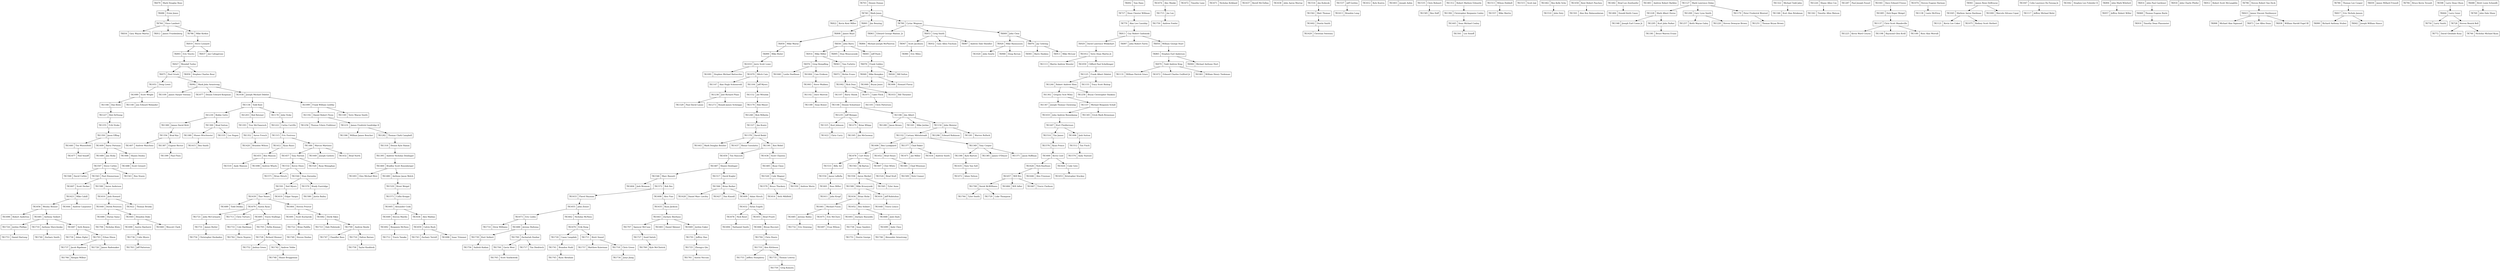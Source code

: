 digraph "Theta Kappa Zeta Family Tree" {
  node [shape=record]
  tk1766 [label="TK1766|Keegan Wilbur"]
  tk1765 [label="TK1765|Scott Szatkowski"]
  tk1764 [label="TK1764|Tyler Smith"]
  tk1763 [label="TK1763|Jeff Patterson"]
  tk1762 [label="TK1762|Davis Nygren"]
  tk1761 [label="TK1761|Austin Niccum"]
  tk1760 [label="TK1760|Kyle McClintick"]
  tk1759 [label="TK1759|Greg Komora"]
  tk1758 [label="TK1758|Taylor Knoblock"]
  tk1757 [label="TK1757|Matthew Knierman"]
  tk1756 [label="TK1756|Sailesh Kadam"]
  tk1755 [label="TK1755|Jeffery Humphrey"]
  tk1754 [label="TK1754|Christopher Hockaden"]
  tk1753 [label="TK1753|Daniel Hartung"]
  tk1752 [label="TK1752|Joshua Green"]
  tk1751 [label="TK1751|Dustin George"]
  tk1750 [label="TK1750|Andrew Fowler"]
  tk1749 [label="TK1749|Steven Doolan"]
  tk1748 [label="TK1748|Shane Bruggeman"]
  tk1747 [label="TK1747|Chandler Bass"]
  tk1746 [label="TK1746|Alexander Armstrong"]
  tk1745 [label="TK1745|Ryan Abraham"]
  tk1744 [label="TK1744|Gavin West"]
  tk1744 -> tk1765

  tk1743 [label="TK1743|Zachary Terrell"]
  tk1742 [label="TK1742|Andrew Tebbe"]
  tk1742 -> tk1748

  tk1741 [label="TK1741|Brandon Stahl"]
  tk1741 -> tk1745

  tk1740 [label="TK1740|Zachary Smith"]
  tk1739 [label="TK1739|Kurt Seibert"]
  tk1739 -> tk1756

  tk1738 [label="TK1738|Isaac Sanders"]
  tk1738 -> tk1751

  tk1737 [label="TK1737|Jacob Rigelman"]
  tk1737 -> tk1766

  tk1736 [label="TK1736|Colin Myers"]
  tk1736 -> tk1763

  tk1735 [label="TK1735|Thomas Lowrey"]
  tk1735 -> tk1759

  tk1734 [label="TK1734|Junyi Jiang"]
  tk1733 [label="TK1733|Cole Hardman"]
  tk1733 -> tk1762

  tk1732 [label="TK1732|Eric Downing"]
  tk1731 [label="TK1731|James Butler"]
  tk1731 -> tk1754

  tk1730 [label="TK1730|Adam Zigler"]
  tk1729 [label="TK1729|Luke Thompson"]
  tk1728 [label="TK1728|Richard Shomer"]
  tk1728 -> tk1742, tk1752

  tk1727 [label="TK1727|Sunil Satish"]
  tk1727 -> tk1760

  tk1726 [label="TK1726|James Rademaker"]
  tk1725 [label="TK1725|Zhengyu Qin"]
  tk1725 -> tk1761

  tk1724 [label="TK1724|Jordon Phillips"]
  tk1724 -> tk1753

  tk1723 [label="TK1723|Dale Pedzinski"]
  tk1722 [label="TK1722|Brian Padilla"]
  tk1722 -> tk1749

  tk1721 [label="TK1721|John McCormack"]
  tk1721 -> tk1731

  tk1720 [label="TK1720|Casey Langdale"]
  tk1720 -> tk1741

  tk1719 [label="TK1719|Alex Kittleson"]
  tk1719 -> tk1735, tk1755

  tk1718 [label="TK1718|Chris Green"]
  tk1718 -> tk1734

  tk1717 [label="TK1717|Tim Diedriech"]
  tk1716 [label="TK1716|Dalton Barnes"]
  tk1716 -> tk1758

  tk1715 [label="TK1715|Joe Lee"]
  tk1715 -> tk1750

  tk1714 [label="TK1714|Drew Williams"]
  tk1713 [label="TK1713|Chris Turturo"]
  tk1712 [label="TK1712|Travis Tanaka"]
  tk1711 [label="TK1711|Brett Sneed"]
  tk1711 -> tk1718, tk1757

  tk1710 [label="TK1710|Anthony Shevchenko"]
  tk1710 -> tk1740

  tk1709 [label="TK1709|Andrew Reedy"]
  tk1709 -> tk1716, tk1747

  tk1708 [label="TK1708|Derek McWilliams"]
  tk1708 -> tk1729, tk1764

  tk1707 [label="TK1707|Spencer McCune"]
  tk1707 -> tk1727

  tk1706 [label="TK1706|Nicholas Klein"]
  tk1705 [label="TK1705|Dyllin Kinman"]
  tk1705 -> tk1728

  tk1704 [label="TK1704|Chris Hoorn"]
  tk1704 -> tk1719

  tk1703 [label="TK1703|Ethan Hixon"]
  tk1703 -> tk1726, tk1737

  tk1701 [label="TK1701|Jeffrey Han"]
  tk1701 -> tk1725

  tk1700 [label="TK1700|Zachariah Dunbar"]
  tk1700 -> tk1744, tk1717

  tk1699 [label="TK1699|Andy Chen"]
  tk1699 -> tk1746

  tk1698 [label="TK1698|Robert Anderton"]
  tk1697 [label="TK1697|Evan Wilson"]
  tk1696 [label="TK1696|Isaac Trimmer"]
  tk1695 [label="TK1695|Travis Stallings"]
  tk1695 -> tk1705, tk1733

  tk1694 [label="TK1694|Nathaniel Smith"]
  tk1693 [label="TK1693|Zachary Reynolds"]
  tk1693 -> tk1738

  tk1692 [label="TK1692|Benjamin McNees"]
  tk1692 -> tk1712

  tk1691 [label="TK1691|Scott Kucharski"]
  tk1691 -> tk1722

  tk1690 [label="TK1690|Austin Hayhurst"]
  tk1690 -> tk1736

  tk1689 [label="TK1689|Todd Deskin"]

  tk1688 [label="TK1688|Jeremy Bultema"]
  tk1688 -> tk1700, tk1739

  tk1687 [label="TK1687|Seth Bowen"]
  tk1687 -> tk1703, tk1730

  tk1685 [label="TK1685|Jeremy Bailey"]
  tk1685 -> tk1732

  tk1684 [label="TK1684|Will Adler"]
  tk1683 [label="TK1683|Daniel Skinner"]
  tk1682 [label="TK1682|Derik Sikes"]
  tk1682 -> tk1709, tk1723

  tk1681 [label="TK1681|Anthony Seibert"]
  tk1681 -> tk1687, tk1710, tk1724

  tk1680 [label="TK1680|Durias Samz"]
  tk1680 -> tk1706

  tk1679 [label="TK1679|Austin Ryan"]
  tk1679 -> tk1713, tk1695, tk1721

  tk1678 [label="TK1678|Nick Reed"]
  tk1678 -> tk1694

  tk1675 [label="TK1675|Eric McClure"]
  tk1675 -> tk1697

  tk1674 [label="TK1674|Alec Manke"]
  tk1674 -> tk1715

  tk1673 [label="TK1673|Eric Liobis"]
  tk1673 -> tk1688, tk1714

  tk1672 [label="TK1672|Timothy Lane"]
  tk1671 [label="TK1671|Nicholas Kirkland"]
  tk1670 [label="TK1670|Erik Hoeg"]
  tk1670 -> tk1711, tk1720

  tk1669 [label="TK1669|Jordon Eaker"]
  tk1669 -> tk1701

  tk1668 [label="TK1668|Josh Dash"]
  tk1668 -> tk1699

  tk1667 [label="TK1667|Travis Clarkson"]
  tk1666 [label="TK1666|Bryan Buccieri"]
  tk1666 -> tk1704

  tk1664 [label="TK1664|Steven Proctor"]
  tk1664 -> tk1682, tk1691

  tk1662 [label="TK1662|Nicholas McNees"]
  tk1662 -> tk1670

  tk1661 [label="TK1661|Michael Fuson"]
  tk1661 -> tk1675, tk1685

  tk1660 [label="TK1660|Wescott Clark"]
  tk1659 [label="TK1659|Calvin Bush"]
  tk1659 -> tk1696, tk1743

  tk1657 [label="TK1657|Will Bro"]
  tk1657 -> tk1708, tk1667, tk1684

  tk1656 [label="TK1656|Wesley Benner"]
  tk1656 -> tk1681, tk1698

  tk1655 [label="TK1655|John Zeiser"]
  tk1655 -> tk1662, tk1673

  tk1653 [label="TK1653|Kristopher Stuckey"]
  tk1652 [label="TK1652|Ben Seibert"]
  tk1652 -> tk1668, tk1693

  tk1651 [label="TK1651|Brad Pruett"]
  tk1651 -> tk1666

  /*tk1650 [label="TK1650|Michael Mast"]*/
  tk1649 [label="TK1649|Steven Mardis"]
  tk1649 -> tk1692

  tk1648 [label="TK1648|Travis Lemco"]
  tk1646 [label="TK1646|Alex Freeman"]
  tk1645 [label="TK1645|Brandon Duke"]
  tk1645 -> tk1690, tk1660

  tk1644 [label="TK1644|Andrew Carpenter"]
  tk1643 [label="TK1643|Zachary Bierhaus"]
  tk1643 -> tk1669, tk1683, tk1707

  tk1640 [label="TK1640|Derek Petersen"]
  tk1640 -> tk1645, tk1680

  tk1637 [label="TK1637|Berell McClellan"]
  tk1638 [label="TK1638|John Aaron Murray"]
  tk1639 [label="TK1639|Thor Nearn"]
  tk1639 -> tk1689, tk1664, tk1679

  tk1636 [label="TK1636|Alex Mahlan"]
  tk1636 -> tk1659

  tk1635 [label="TK1635|Ryan Jackson"]
  tk1635 -> tk1643

  tk1634 [label="TK1634|Brian Hicks"]
  tk1634 -> tk1652, tk1661

  tk1633 [label="TK1633|Flavel Heyman"]
  tk1633 -> tk1655

  tk1632 [label="TK1632|Dylan Engels"]
  tk1632 -> tk1651, tk1678

  /*tk1631 [label="TK1631|Trevor Akers"]*/
  /*tk1630 [label="TK1630|Ronald Wuerdeman"]*/
  tk1629 [label="TK1629|Christian Sweeney"]
  tk1628 [label="TK1628|Daniel Marc Liechty"]
  tk1627 [label="TK1627|Dan Kinsell"]
  tk1626 [label="TK1626|Nick Kaufman"]
  tk1626 -> tk1646, tk1657

  tk1624 [label="TK1624|Cody Getz"]
  tk1624 -> tk1653

  tk1623 [label="TK1623|Mike Cahill"]
  tk1623 -> tk1644, tk1656

  tk1622 [label="TK1622|Thomas Brooks"]
  /*tk1621 [label="TK1621|Austin Matt"]*/
  /*tk1620 [label="TK1620|Anthony Varner"]*/
  tk1619 [label="TK1619|Edgar Vargas"]
  /*tk1618 [label="TK1618|"]*/
  /*tk1617 [label="TK1617|Adam Sollman"]*/
  tk1616 [label="TK1616|Jeff Rubitshun"]
  tk1616 -> tk1648

  tk1614 [label="TK1614|Seth Mihlfeld"]
  tk1613 [label="TK1613|Brandon Long"]
  tk1612 [label="TK1612|Kyle Kustra"]
  tk1611 [label="TK1611|John Kropf"]
  tk1610 [label="TK1610|Josh Howard"]
  tk1610 -> tk1640, tk1622

  tk1609 [label="TK1609|Adam Hirsch"]
  tk1609 -> tk1632

  tk1608 [label="TK1608|Alex Fine"]
  tk1608 -> tk1635

  tk1607 [label="TK1607|Scott Decker"]
  tk1607 -> tk1623

  /*tk1606 [label="TK1606|Keith Cooper"]*/
  tk1605 [label="TK1605|Alexander Cook"]
  tk1605 -> tk1636, tk1649

  tk1604 [label="TK1604|Josh Bronson"]
  tk1603 [label="TK1603|Joseph Aubin"]
  tk1602 [label="TK1602|Dustin Smith"]
  tk1602 -> tk1629

  tk1601 [label="TK1601|Ross Miller"]
  tk1601 -> tk1611

  tk1600 [label="TK1600|Kevin Lind"]
  tk1600 -> tk1624, tk1626

  tk1598 [label="TK1598|Aaron Anderson"]
  tk1598 -> tk1610

  tk1591 [label="TK1591|Neil Myers"]
  tk1591 -> tk1619, tk1639

  tk1588 [label="TK1588|Mike Kruszynski"]
  tk1588 -> tk1634, tk1616

  /*tk1587 [label="TK1587|Craig Kedrowski"]*/
  tk1585 [label="TK1585|Ben Hoff"]
  /*tk1583 [label="TK1583|Gabe Golcher"]*/
  tk1580 [label="TK1580|Justin Bailey"]
  tk1579 [label="TK1579|Bruce Thackery"]
  tk1579 -> tk1614

  tk1576 [label="TK1576|Ryan Prince"]
  tk1576 -> tk1600

  tk1574 [label="TK1574|Andy Nuetzel"]
  tk1573 [label="TK1573|Collin Krepps"]
  tk1573 -> tk1605

  tk1572 [label="TK1572|Bob Iles"]
  tk1572 -> tk1608, tk1633

  tk1571 [label="TK1571|Brian Hirsch"]
  tk1570 [label="TK1570|Brady Eastridge"]
  tk1570 -> tk1580

  tk1568 [label="TK1568|David Corbin"]
  tk1566 [label="TK1566|Brian Barker"]
  tk1566 -> tk1609, tk1627, tk1628

  tk1565 [label="TK1565|Tyler Aune"]

  tk1563 [label="TK1563|Paul Zimmerman"]
  tk1563 -> tk1598, tk1607

  tk1562 [label="TK1562|Matt Thomas"]
  tk1562 -> tk1602

  tk1561 [label="TK1561|Lex Seneff"]
  /*tk1560 [label="TK1560|Brandon Mullen"]*/
  tk1559 [label="TK1559|Andrew Morin"]
  tk1558 [label="TK1558|Aaron Merkel"]
  tk1558 -> tk1565, tk1588

  /*tk1555 [label="TK1555|Stephen Lauria"]*/
  /*tk1556 [label="TK1556|Roger Lovelady"]*/
  tk1557 [label="TK1557|Mike Martin"]
  tk1554 [label="TK1554|Jason LaBella"]
  tk1554 -> tk1601

  tk1546 [label="TK1546|Marc Bassett"]
  tk1546 -> tk1572, tk1604

  tk1544 [label="TK1544|Stan Zaremba"]
  tk1544 -> tk1570, tk1591

  tk1543 [label="TK1543|Ron Stanis"]
  /*tk1542 [label="TK1542|Adam Sekela"]*/
  /*tk1541 [label="TK1541|Jon Reeves"]*/
  /*tk1540 [label="TK1540|Keith Huster"]*/
  /*tk1539 [label="TK1539|Jim Howard"]*/
  /*tk1538 [label="TK1538|Paul Gross"]*/
  tk1537 [label="TK1537|Jeff Gordon"]
  tk1537 -> tk1613

  /*tk1536 [label="TK1536|Matt Domoradzki"]*/
  tk1535 [label="TK1535|Chris Bohnert"]
  tk1535 -> tk1585

  /*tk1534 [label="TK1534|Steve Beccia"]*/
  tk1533 [label="TK1533|Billy Art"]
  tk1533 -> tk1554

  tk1532 [label="TK1532|Kevin Olsen"]
  tk1532 -> tk1544, tk1571

  /*tk1531 [label="TK1531|Jeff Iten"]*/
  /*tk1530 [label="TK1530|David Whitman"]*/
  tk1529 [label="TK1529|Brent Weigel"]
  tk1529 -> tk1573

  tk1528 [label="TK1528|Cody Wagner"]
  tk1528 -> tk1559, tk1579

  tk1524 [label="TK1524|Brad Stull"]
  tk1520 [label="TK1520|Ryan Monaghan"]
  tk1519 [label="TK1519|Andy Maxson"]
  tk1517 [label="TK1517|David Kugler"]
  tk1517 -> tk1566

  tk1516 [label="TK1516|Jim Kubicek"]
  tk1516 -> tk1562

  tk1515 [label="TK1515|Scott Joji"]
  tk1514 [label="TK1514|Tim James"]
  tk1514 -> tk1576

  tk1513 [label="TK1513|Wilson Hubbell"]
  tk1513 -> tk1557

  tk1512 [label="TK1512|Tim Finch"]
  tk1512 -> tk1574

  tk1510 [label="TK1510|John Doty"]
  tk1509 [label="TK1509|Nick Cramer"]
  tk1507 [label="TK1507|Steve Corbin"]
  tk1507 -> tk1543, tk1563, tk1568

  tk1502 [label="TK1502|RJ Barton"]
  tk1502 -> tk1558

  tk1501 [label="TK1501|Alan Roy Balasundaram"]
  /*tk1500 [label="TK1500|Chase Anderson"]*/
  tk1498 [label="TK1498|Andrew Wlazlo"]
  tk1497 [label="TK1497|Clint White"]
  tk1497 -> tk1524

  tk1496 [label="TK1496|Josh Sutton"]
  tk1496 -> tk1512

  /*tk1495 [label="TK1495|Ed Stapanon"]*/
  /*tk1494 [label="TK1494|Christopher Charles Schantz"]*/
  tk1493 [label="TK1493|Glen Michael Ritzi"]
  /*tk1492 [label="TK1492|John William Meyer III"]*/
  /*tk1491 [label="TK1491|Eric Michael Kleen"]*/
  /*tk1490 [label="TK1490|Nathaniel Alan Irwin"]*/
  tk1489 [label="TK1489|Jim Hicks"]
  tk1489 -> tk1507

  tk1488 [label="TK1488|Scott Grenert"]
  tk1487 [label="TK1487|Shawn Denlinger"]
  tk1487 -> tk1517, tk1546

  tk1485 [label="TK1485|Ryan Claus"]
  tk1485 -> tk1528

  tk1484 [label="TK1484|Donald Keith Casey"]
  tk1483 [label="TK1483|Andrew Robert Barkley"]
  tk1482 [label="TK1482|Brad Lee Zenthoefer"]
  tk1482 -> tk1484

  tk1481 [label="TK1481|Chad Wiseman"]
  tk1481 -> tk1509

  tk1480 [label="TK1480|Anthony Jason Welch"]
  tk1480 -> tk1529

  /*tk1479 [label="TK1479|John David Trimble"]*/
  tk1478 [label="TK1478|Curt Stutz"]
  tk1478 -> tk1497, tk1502, tk1533

  tk1477 [label="TK1477|Neil Seneff"]

  tk1472 [label="TK1472|Adam Nelson"]
  tk1471 [label="TK1471|Joe Miller"]

  tk1466 [label="TK1466|Shawn Dooley"]
  tk1466 -> tk1488

  /*tk1465 [label="TK1465|Jarrod Marcum Dobson"]*/
  /*tk1464 [label="TK1464|Micahel Reid Torosian"]*/
  /*tk1463 [label="TK1463|Richard McSweeney Tate"]*/
  tk1462 [label="TK1462|Ben Kelly Schy"]
  tk1462 -> tk1510

  /*tk1461 [label="TK1461|Bryan Ross Rushing"]*/
  tk1460 [label="TK1460|Bradley Scott Rosenberger"]
  tk1460 -> tk1480, tk1493

  /*tk1459 [label="TK1459|Douglas Allen Pulskamp"]*/
  tk1458 [label="TK1458|Kent Robert Paschen"]
  tk1458 -> tk1501

  tk1457 [label="TK1457|Tony Parrish"]
  tk1457 -> tk1532, tk1520

  tk1455 [label="TK1455|Ben Maxson"]
  tk1455 -> tk1498, tk1519

  tk1452 [label="TK1452|Brad Henry"]
  tk1452 -> tk1481

  tk1450 [label="TK1450|Tim Hancock"]
  tk1450 -> tk1487

  tk1449 [label="TK1449|Joseph Guthrie"]
  tk1447 [label="TK1447|Kurt Fledderman"]
  tk1447 -> tk1496, tk1514

  /*tk1446 [label="TK1446|Justin Tai Dodds"]*/
  tk1445 [label="TK1445|Sean Michael Conley"]
  tk1445 -> tk1561

  /*tk1444 [label="TK1444|Jesse Dean Comer"]*/
  tk1443 [label="TK1443|Mark Douglas Bessler"]
  /*tk1442 [label="TK1442|Peter Richard Allabaugh"]*/
  /*tk1441 [label="TK1441|Andrew Joseph Zehnder"]*/
  tk1440 [label="TK1440|Tim Wuestefeld"]
  tk1440 -> tk1477

  tk1437 [label="TK1437|Rimas Gozulaitis"]
  tk1436 [label="TK1436|Scott Chasten"]
  tk1436 -> tk1485

  tk1435 [label="TK1435|Nate Van Sell"]
  tk1435 -> tk1472

  tk1434 [label="TK1434|Andrew Smith"]
  tk1432 [label="TK1432|Brad North"]
  tk1422 [label="TK1422|Chris Curry"]
  tk1420 [label="TK1420|Brandon Wilson"]
  tk1415 [label="TK1415|Ben Smith"]
  tk1412 [label="TK1412|Ryan Rizzo"]
  tk1412 -> tk1455

  tk1410 [label="TK1410|John Andrew Rennekamp"]
  tk1410 -> tk1447

  tk1409 [label="TK1409|Barry Portman"]
  tk1409 -> tk1489, tk1466

  tk1407 [label="TK1407|Andrew Maschino"]
  tk1406 [label="TK1406|Ben Lyndgaard"]
  tk1406 -> tk1478, tk1452

  tk1399 [label="TK1399|Paul Flory"]
  /*tk1398 [label="TK1398|Jeremy Jay Flamion"]*/
  /*tk1397 [label="TK1397|Earl Anthony Escobar"]*/
  /*tk1396 [label="TK1396|Jeffery Thomas Epperson"]*/
  tk1395 [label="TK1395|Andrew Nicholas Denlinger"]
  tk1395 -> tk1460

  tk1394 [label="TK1394|Christopher Benjamin Conley"]
  tk1394 -> tk1445

  /*tk1393 [label="TK1393|Bradley Evan Comer"]*/
  /*tk1392 [label="TK1392|Jason Brian Bunselmeier"]*/
  tk1391 [label="TK1391|Ken Bedel"]
  tk1391 -> tk1436, tk1450

  tk1390 [label="TK1390|Kyle Bartow"]
  tk1390 -> tk1435

  tk1389 [label="TK1389|Shawn Wischmeier"]
  tk1389 -> tk1415

  tk1387 [label="TK1387|Eugene Rector"]
  tk1387 -> tk1399

  tk1385 [label="TK1385|James O'Dwyer"]
  tk1384 [label="TK1384|Marcos Martinez"]
  tk1384 -> tk1457, tk1432, tk1449

  /*tk1383 [label="TK1383|John Daniel Lazar"]*/
  /*tk1382 [label="TK1382|Jeffery Lee Foale"]*/
  tk1381 [label="TK1381|Bruce Warren Evans"]
  /*tk1380 [label="TK1380|Justing Patrick Coakley"]*/
  /*tk1379 [label="TK1379|Steven Michael Berg"]*/
  tk1378 [label="TK1378|David Bedel"]
  tk1378 -> tk1391, tk1437, tk1443

  tk1377 [label="TK1377|Chad Baker"]
  tk1377 -> tk1434, tk1471

  tk1371 [label="TK1371|Jason Hoffman"]
  tk1356 [label="TK1356|Brad Key"]
  tk1356 -> tk1387, tk1407

  tk1352 [label="TK1352|Aaron French"]
  tk1352 -> tk1420

  tk1350 [label="TK1350|Jason Effing"]
  tk1350 -> tk1409, tk1440

  tk1349 [label="TK1349|Tony Cooper"]
  tk1349 -> tk1390, tk1385, tk1371

  tk1348 [label="TK1348|Joseph Earl Coons Jr."]
  tk1347 [label="TK1347|Joseph Thomas Chowning"]
  tk1346 [label="TK1346|Kurt Alan Brinkman"]
  tk1345 [label="TK1345|Erick Mark Breneman"]
  /*tk1344 [label="TK1344|Mark Allen Bower"]*/
  /*tk1343 [label="TK1343|Phillip Kent Becher"]*/
  tk1342 [label="TK1342|Timothy Allen Watson"]
  /*tk1341 [label="TK1341|John Thomas Treager"]*/
  /*tk1340 [label="TK1340|Eric Dale Steele"]*/
  /*tk1339 [label="TK1339|Mark Alan Sparks"]*/
  /*tk1338 [label="TK1338|Michael Levi Seals"]*/
  tk1337 [label="TK1337|Michael Benjamin Schall"]
  tk1337 -> tk1345, tk1410

  tk1335 [label="TK1335|Les Nugen"]
  tk1332 [label="TK1332|Cortney Mittelsteadt"]
  tk1332 -> tk1349, tk1377, tk1406

  /*tk1331 [label="TK1331|Michael Brady Mitchell"]*/
  /*tk1330 [label="TK1330|Erin Michael Meyer"]*/
  tk1329 [label="TK1329|Paul David Laune"]
  /*tk1328 [label="TK1328|Kenneth Michael Labhart"]*/
  tk1327 [label="TK1327|Jim Kuntz"]
  tk1327 -> tk1378

  tk1325 [label="TK1325|Kurt Johnson"]
  tk1325 -> tk1422

  /*tk1324 [label="TK1324|Jeff Duane Johnson"]*/
  /*tk1323 [label="TK1323|Daniel Lawrence Janko"]*/
  tk1322 [label="TK1322|Michael Todd Jahn"]
  tk1322 -> tk1346
  /*tk1321 [label="TK1321|Shannon Wayne Holmes"]*/
  /*tk1320 [label="TK1320|Michael Alan Haskins"]*/
  /*tk1319 [label="TK1319|Mark Andrew Harris"]*/
  tk1318 [label="TK1318|Dennis Kyle Hamm"]
  tk1318 -> tk1395

  /*tk1317 [label="TK1317|Donal Eugene Gower"]*/
  /*tk1316 [label="TK1316|Ryan Michael Ferris"]*/
  tk1315 [label="TK1315|Eric Fentress"]
  tk1315 -> tk1384, tk1412

  /*tk1314 [label="TK1314|Patrick Jay Faist"]*/
  /*tk1313 [label="TK1313|Jeremy Christopher Effing"]*/
  tk1312 [label="TK1312|Robert Mathew Edwards"]
  tk1312 -> tk1394

  /*tk1311 [label="TK1311|Cash Earl Canfield"]*/
  /*tk1310 [label="TK1310|Chad Everett Brummett"]*/
  /*tk1309 [label="TK1309|John Henry Brown"]*/
  tk1308 [label="TK1308|James David Britt"]
  tk1308 -> tk1356

  /*tk1307 [label="TK1307|William Sean Bowen"]*/
  tk1306 [label="TK1306|William James Boucher"]
  tk1305 [label="TK1305|Jim McGeowan"]
  tk1302 [label="TK1302|Gregory Scot Wiley"]
  tk1302 -> tk1337, tk1347

  tk1300 [label="TK1300|Brad Sutton"]
  tk1300 -> tk1335, tk1389

  tk1296 [label="TK1296|Edward Robinson"]
  tk1295 [label="TK1295|Kurt John Parker"]
  tk1295 -> tk1381

  /*tk1294 [label="TK1294|Michael Wayne Palmer"]*/
  tk1293 [label="TK1293|Troy McClamroch"]
  tk1293 -> tk1352

  /*tk1292 [label="TK1292|Stephen Eric Mattingly"]*/
  /*tk1291 [label="TK1291|Todd James Lemon"]*/
  /*tk1290 [label="TK1290|Michael Thomas Kerrick"]*/
  /*tk1289 [label="TK1289|David Edward Huey"]*/
  /*tk1288 [label="TK1288|Arthur Nello Giannini, Jr."]*/
  tk1287 [label="TK1287|Paul Joseph Fessel"]
  /*tk1286 [label="TK1286|Mark Anthony Didat"]*/
  /*tk1285 [label="TK1285|Richard Allen Davis, Jr."]*/
  /*tk1284 [label="TK1284|Anthony Robert Dall"]*/
  /*tk1283 [label="TK1283|Richard James Comer, Jr."]*/
  tk1282 [label="TK1282|Thomas Clark Campbell"]
  tk1282 -> tk1318

  tk1281 [label="TK1281|Warren Bullock"]
  tk1280 [label="TK1280|Jason Brown"]

  tk1275 [label="TK1275|Brian Whipp"]
  tk1275 -> tk1305

  /*tk1274 [label="TK1274|Andrew Keith Strin"]*/
  tk1273 [label="TK1273|Ronald James Schwipps"]

  /*tk1272 [label="TK1272|Thomas Corey Schultz"]*/
  /*tk1271 [label="TK1271|James Williams Rhoades"]*/
  /*tk1270 [label="TK1270|Anthony Edward Pullen"]*/
  /*tk1269 [label="TK1269|Eric William Paul"]*/
  /*tk1268 [label="TK1268|Gregory John Orschell"]*/
  /*tk1267 [label="TK1267|Eric Ronald Meyer"]*/
  /*tk1266 [label="TK1266|Norman Scott McKnight"]*/
  /*tk1265 [label="TK1265|Steven Gregory Magruder"]*/
  /*tk1264 [label="TK1264|Michael Jon Lehr"]*/
  /*tk1263 [label="TK1263|Daniel Anthony Krieg"]*/
  /*tk1262 [label="TK1262|Eric Julius Koetter"]*/
  tk1261 [label="TK1261|Mike Jordan"]

  tk1258 [label="TK1258|Bryan Christopher Hankins"]
  tk1257 [label="TK1257|Keith Wayne Galey"]
  tk1256 [label="TK1256|Thomas Edwin Finkbiner"]
  tk1255 [label="TK1255|Erik Drake"]
  tk1255 -> tk1350

  /*tk1254 [label="TK1254|Chad Anthony Dieselberg"]*/
  /*tk1253 [label="TK1253|Ralph LeRoy Coryea III"]*/
  /*tk1252 [label="TK1252|Marc Herve Champagne"]*/
  tk1251 [label="TK1251|Thomas Bryan Brown"]
  /*tk1250 [label="TK1250|Brian Scott Babillis"]*/
  /*tk1249 [label="TK1249|Andrew Charles Edwards"]*/
  tk1248 [label="TK1248|Rick Wilhelm"]
  tk1248 -> tk1327

  tk1244 [label="TK1244|Robert Andrew Shea"]
  tk1244 -> tk1258, tk1302

  /*tk1243 [label="TK1243|Derek Russel Sharp"]*/
  /*tk1242 [label="TK1242|Reese Allen Scott"]*/
  /*tk1241 [label="TK1241|Mark Joseph Schmelzer"]*/
  /*tk1240 [label="TK1240|Gary Lee Ruston"]*/
  /*tk1239 [label="TK1239|Douglas John Rosenberger"]*/
  tk1238 [label="TK1238|Joel Richard Plaas"]
  tk1238 -> tk1273, tk1329

  /*tk1237 [label="TK1237|Chris Steven Peak"]*/
  /*tk1236 [label="TK1236|Steve Michael Niemann"]*/
  tk1235 [label="TK1235|Jeff Morgan"]
  tk1235 -> tk1325, tk1275

  tk1234 [label="TK1234|John Meister"]
  tk1234 -> tk1281, tk1296, tk1332

  /*tk1233 [label="TK1233|John Benjamin Maze"]*/
  /*tk1232 [label="TK1232|Todd William Latterell"]*/
  tk1231 [label="TK1231|James Fredrick Goodridge II"]
  tk1231 -> tk1282, tk1306

  tk1230 [label="TK1230|Bobby Getts"]
  tk1230 -> tk1300, tk1308

  /*tk1229 [label="TK1229|Brian Charles Frazier"]*/
  tk1228 [label="TK1228|Mark Albert Durno"]
  tk1228 -> tk1295, tk1348

  tk1227 [label="TK1227|Bob DeYoung"]
  tk1227 -> tk1255

  tk1226 [label="TK1226|Shane Allen Cox"]
  tk1226 -> tk1342

  tk1225 [label="TK1225|Kevin Ward Coryea"]
  tk1222 [label="TK1222|Carlos Carrillo"]
  tk1222 -> tk1315

  tk1220 [label="TK1220|Steven Dewayne Brown"]
  tk1208 [label="TK1208|Gary Lynn Smith"]
  tk1208 -> tk1220, tk1257

  tk1203 [label="TK1203|Rod Retzner"]
  tk1203 -> tk1293

  tk1198 [label="TK1198|Raymond Glen Kroll"]
  /*tk1197 [label="TK1197|Anthony Kevin Kochert"]*/
  /*tk1196 [label="TK1196|Greg William Klem"]*/
  /*tk1195 [label="TK1195|Brian Hale Jones"]*/
  /*tk1194 [label="TK1194|Timothy Michael Hofer"]*/
  /*tk1193 [label="TK1193|Wade Ellis Hedrick"]*/
  tk1192 [label="TK1192|Daniel Robert Flynn"]
  tk1192 -> tk1231, tk1256

  /*tk1191 [label="TK1191|James William Eliot"]*/
  /*tk1190 [label="TK1190|Kevin Scott Cook"]*/
  tk1189 [label="TK1189|Sean Bower"]
  tk1186 [label="TK1186|Jim Albert"]
  tk1186 -> tk1280, tk1261, tk1234
  tk1180 [label="TK1180|Ross Alan Worrall"]
  tk1179 [label="TK1179|Peter Frederick Wentzel"]
  tk1179 -> tk1251

  tk1178 [label="TK1178|John Vicke"]
  tk1178 -> tk1222

  tk1170 [label="TK1170|Bob Meyer"]
  tk1170 -> tk1248

  tk1166 [label="TK1166|Dan Klein"]
  tk1166 -> tk1227

  tk1155 [label="TK1155|Tracy Scott Bishop"]
  tk1152 [label="TK1152|Joe Witulski"]
  tk1152 -> tk1170

  /*tk1151 [label="TK1151|Mark Edward Tebbe"]*/
  /*tk1150 [label="TK1150|David Edward Stringfield"]*/
  tk1149 [label="TK1149|Terry Wayne Smith"]
  /*tk1148 [label="TK1148|Steven Ralph Schwaiger"]*/
  tk1147 [label="TK1147|Alan Hugh Schoonveld"]
  tk1147 -> tk1238

  tk1146 [label="TK1146|Dennie Schoetmer"]
  tk1146 -> tk1235, tk1186

  /*tk1145 [label="TK1145|Michael Joe Robertson"]*/
  /*tk1144 [label="TK1144|Kenneth Wayne Roberts"]*/
  /*tk1143 [label="TK1143|Douglas Michael Perry"]*/
  /*tk1142 [label="TK1142|William Lawrence Parrish"]*/
  /*tk1141 [label="TK1141|Kevin Patrick Mowan"]*/
  tk1140 [label="TK1140|Jon Edward Molander"]
  /*tk1139 [label="TK1139|Kevin Wayne McNelly"]*/
  tk1138 [label="TK1138|Lantz McElroy"]
  tk1137 [label="TK1137|Chris Scott Mandeville"]
  tk1137 -> tk1180, tk1198, tk1225

  tk1136 [label="TK1136|Todd Kost"]
  tk1136 -> tk1178, tk1203, tk1230

  /*tk1135 [label="TK1135|Roger Scott Hruskovich"]*/
  /*tk1134 [label="TK1134|Todd Michael Herr"]*/
  /*tk1133 [label="TK1133|Steven Michael Hanshaw"]*/
  /*tk1132 [label="TK1132|Voris Gerald Gresham"]*/
  tk1131 [label="TK1131|William Patrick Grace"]
  /*tk1130 [label="TK1130|Anthony Michael Gausman"]*/
  /*tk1129 [label="TK1129|Mark Walter Forsythe"]*/
  /*tk1128 [label="TK1128|Donald Ray Foley"]*/
  tk1127 [label="TK1127|Mark Lawrence Dolan"]
  tk1127 -> tk1179, tk1208, tk1228

  /*tk1126 [label="TK1126|Darryl Wayne Dixon"]*/
  tk1125 [label="TK1125|Frank Albert Didelot"]
  tk1125 -> tk1155, tk1244

  /*tk1124 [label="TK1124|John Franklin Didat"]*/
  /*tk1123 [label="TK1123|Carl Walter Czarnik"]*/
  /*tk1122 [label="TK1122|Mike Sean Connaughton"]*/
  tk1121 [label="TK1121|Kevin Lee Coker"]
  /*tk1120 [label="TK1120|Andrew William Carter"]*/
  /*tk1119 [label="TK1119|Bart Kenneth Bretsch"]*/
  /*tk1118 [label="TK1118|Steven Douglas Bensen"]*/
  tk1117 [label="TK1117|Jeffrey Michael Belot"]
  /*tk1116 [label="TK1116|David Christopher Becktel"]*/
  /*tk1115 [label="TK1115|Gary Martin"]*/
  /*tk1114 [label="TK1114|Mark Wayne Wiley"]*/
  tk1113 [label="TK1113|Martin Andrew Wessler"]
  /*tk1112 [label="TK1112|David Turich"]*/
  /*tk1111 [label="TK1111|Gerald Wayne Traylor"]*/
  /*tk1110 [label="TK1110|Phill Arthur Thomas"]*/
  tk1109 [label="TK1109|James Harper Sweney"]
  /*tk1108 [label="TK1108|Gregory John Smith"]*/
  tk1107 [label="TK1107|Barry Shook"]
  tk1107 -> tk1146

  tk1105 [label="TK1105|Chris Patterson"]
  tk1104 [label="TK1104|Jeff Myers"]
  tk1104 -> tk1152

  tk1102 [label="TK1102|Dave Morrow"]
  tk1102 -> tk1189

  /*tk1101 [label="TK1101|Dean August Morretton"]*/
  /*tk1100 [label="TK1100|Jonathan E. Mohney"]*/
  tk1099 [label="TK1099|Frank William Liedtky"]
  tk1099 -> tk1149, tk1192

  /*tk1098 [label="TK1098|Kurt Alan Kelso"]*/
  /*tk1097 [label="TK1097|Robert Kenneth Keleher"]*/
  /*tk1096 [label="TK1096|John Charles Hanger"]*/
  /*tk1095 [label="TK1095|William Michael Gilman"]*/
  /*tk1094 [label="TK1094|Scott Anthony Folz"]*/
  /*tk1093 [label="TK1093|Dennis Derrick Dobbs"]*/
  /*tk1092 [label="TK1092|Mitchell Dean Day"]*/
  tk1091 [label="TK1091|Stephen Michael Battocchio"]
  /*tk1090 [label="TK1090|Stephen James Doerflinger"]*/
  tk1089 [label="TK1089|Scott Wright"]
  tk1089 -> tk1166, tk1140

  /*tk1088 [label="TK1088|William Robert Willoughby, Jr."]*/
  /*tk1087 [label="TK1087|Robert Leon Wilkins"]*/
  /*tk1086 [label="TK1086|Scott Brady Wilcoxson"]*/
  tk1085 [label="TK1085|Dick Roger Weigel"]
  tk1085 -> tk1137

  /*tk1084 [label="TK1084|Todd Lloyd Troutman"]*/
  /*tk1083 [label="TK1083|Michael Alan Sullivan"]*/
  /*tk1082 [label="TK1082|Kenneth John Rasche"]*/
  /*tk1081 [label="TK1081|Elio Oradai"]*/
  /*tk1080 [label="TK1080|Nicholas Okruch, Jr."]*/
  /*tk1079 [label="TK1079|Larry Allen Mattingly"]*/
  /*tk1078 [label="TK1078|Donald Scot Lands"]*/
  tk1077 [label="TK1077|Dennis Edward Koopman"]
  /*tk1076 [label="TK1076|Stacy Mark Himes"]*/
  tk1075 [label="TK1075|Rodney Scott Herbert"]
  tk1074 [label="TK1074|Steven Eugene Harman"]
  tk1074 -> tk1138

  /*tk1073 [label="TK1073|Mark Lincon Hamilton"]*/
  tk1072 [label="TK1072|Edward Charles Guilford Jr."]
  tk1071 [label="TK1071|Gabe Fleck"]
  tk1071 -> tk1105

  tk1070 [label="TK1070|Mitch Cain"]
  tk1070 -> tk1104, tk1147

  tk1069 [label="TK1069|Bryan Jones"]

  tk1063 [label="TK1063|Steve Wubben"]
  tk1063 -> tk1102

  /*tk1062 [label="TK1062|Curtis Dean Wehrley"]*/
  tk1061 [label="TK1061|William Henry Tiedeman"]
  /*tk1060 [label="TK1060|Michael Wayne Tatlock"]*/
  tk1059 [label="TK1059|Clifford Paul Schellenger"]
  tk1059 -> tk1125

  /*tk1058 [label="TK1058|Robert Dean Schaefer"]*/
  /*tk1057 [label="TK1057|Barry William Schaar"]*/
  /*tk1056 [label="TK1056|Steven Thomas Sauer"]*/
  /*tk1055 [label="TK1055|Steven Paul Nerney"]*/
  /*tk1054 [label="TK1054|Kirk Charles Miller"]*/
  /*tk1053 [label="TK1053|Keith Brian McConnell"]*/
  /*tk1052 [label="TK1052|Chris Eugene McBride"]*/
  tk1051 [label="TK1051|Doug Lewis"]
  tk1051 -> tk1089

  /*tk1050 [label="TK1050|Eugene Joseph LeBoeuf"]*/
  /*tk1049 [label="TK1049|Michael Alan Knecht"]*/
  /*tk1048 [label="TK1048|Drew Alan Karnick"]*/
  tk1047 [label="TK1047|Colin Laurence Ho-Tseung Jr."]
  tk1047 -> tk1117

  /*tk1046 [label="TK1046|Wayne Edwin Heffner"]*/
  tk1045 [label="TK1045|Mathew Aaron Hardman"]
  tk1045 -> tk1075, tk1121

  /*tk1044 [label="TK1044|Baron Guye Gemmer"]*/
  /*tk1043 [label="TK1043|Ronald Harry Garber"]*/
  tk1042 [label="TK1042|Stephen Lee Fulwider II"]
  tk1041 [label="TK1041|Dave Edward Freese"]
  tk1041 -> tk1085

  tk1040 [label="TK1040|Leslie Duellman"]
  /*tk1039 [label="TK1039|Todd Michael D'Orazio"]*/
  tk1038 [label="TK1038|Joseph Michael Didelot"]
  tk1038 -> tk1099, tk1136

  /*tk1037 [label="TK1037|Brian Lee Dawson"]*/
  /*tk1036 [label="TK1036|Donald Gerard Childress"]*/
  /*tk1035 [label="TK1035|Neil Joseph Brown"]*/
  /*tk1034 [label="TK1034|Glenn Dale Bridwell"]*/
  tk1033 [label="TK1033|Bill Thrasher"]
  /*tk1032 [label="TK1032|Mark James Evans"]*/
  /*tk1031 [label="TK1031|Willie Lowe Davis"]*/
  /*tk1030 [label="TK1030|Dennis David Burke"]*/
  /*tk1029 [label="TK1029|Bradley Alan Zike"]*/
  /*tk1028 [label="TK1028|James Dinsmore Whit"]*/
  /*tk1027 [label="TK1027|David Scott Titzer"]*/
  /*tk1026 [label="TK1026|Hugh Joseph Thornburg"]*/
  /*tk1025 [label="TK1025|Thomas William Tedtman"]*/
  /*tk1024 [label="TK1024|Gerard John Tarantino"]*/
  /*tk1023 [label="TK1023|Mark Douglas Sieracke"]*/
  /*tk1022 [label="TK1022|Steven Joseph Shannon"]*/
  /*tk1021 [label="TK1021|John Thomas Sever Jr."]*/
  tk1020 [label="TK1020|John Searle"]
  /*tk1019 [label="TK1019|Jerry Phillip Rominger"]*/
  /*tk1018 [label="TK1018|Damon L. Richards"]*/
  /*tk1017 [label="TK1017|Frederick Paul Rasche"]*/
  /*tk1016 [label="TK1016|Edward Andrew Oblon"]*/
  /*tk1015 [label="TK1015|John Wayne Moranski"]*/
  /*tk1014 [label="TK1014|John Francis Messerschmidt"]*/
  /*tk1013 [label="TK1013|Scott Alan McCan"]*/
  tk1012 [label="TK1012|Terry Dean Martin Jr."]
  tk1012 -> tk1059, tk1113

  /*tk1011 [label="TK1011|Scott Dewayne Mabry"]*/
  tk1010 [label="TK1010|Jerry Scott Lowe"]
  tk1010 -> tk1070, tk1091

  /*tk1009 [label="TK1009|Joseph Stephen Kunkel"]*/
  /*tk1008 [label="TK1008|William Charles Hannah Jr."]*/
  /*tk1007 [label="TK1007|Christopher Martin Flynn"]*/
  tk1006 [label="TK1006|Howard Florus"]
  /*tk1005 [label="TK1005|Scott Keith Fennell"]*/
  tk1004 [label="TK1004|Cam Erekson"]
  tk1004 -> tk1063

  /*tk1003 [label="TK1003|Bradley Thomas Elliot"]*/
  tk1002 [label="TK1002|Rick Doss"]
  tk1002 -> tk1033, tk1071, tk1107

  /*tk1001 [label="TK1001|Michael Patrick Davison"]*/
  tk1000 [label="TK1000|Marcelo Silvano Copat"]
  /*tk999 [label="TK999|Edward Bruce Canary"]*/
  /*tk998 [label="TK998|Lyman Wesley Busard"]*/
  /*tk997 [label="TK997|Troy Scott Bishop"]*/
  /*tk996 [label="TK996|Mark Seymon Benstin"]*/
  /*tk995 [label="TK995|Timothy Gerard Beer"]*/
  /*tk994 [label="TK994|Jay Charles Bartlett"]*/
  /*tk993 [label="TK993|Brian Kent Bartels"]*/
  tk992 [label="TK992|Mark John Armstrong"]
  tk992 -> tk1038, tk1077, tk1109

  /*tk991 [label="TK991|John Mark Burdsall"]*/
  /*tk990 [label="TK990|Robert Frederick von Stralendorff"]*/
  /*tk989 [label="TK989|Jeffrey Alan Trang"]*/
  /*tk988 [label="TK988|J. Harold Sunderlin III"]*/
  /*tk987 [label="TK987|William Carl Salomon"]*/
  /*tk986 [label="TK986|Ronald Anthony Russo"]*/
  /*tk985 [label="TK985|Robert Michael Rouse"]*/
  /*tk984 [label="TK984|Stephen John Reynolds"]*/
  /*tk983 [label="TK983|Timothy Keith Putty"]*/
  /*tk982 [label="TK982|John William Pruett"]*/
  /*tk981 [label="TK981|Jeffrey Rene' Nadeau"]*/
  tk980 [label="TK980|Eric Miles"]
  tk979 [label="TK979|Todd Andrew King"]
  tk979 -> tk1061, tk1072, tk1131

  /*tk978 [label="TK978|Joseph Jay Hutson"]*/
  /*tk977 [label="TK977|David Eugene Huff"]*/
  tk976 [label="TK976|Greg Hempfling"]
  tk976 -> tk1004, tk1040

  tk975 [label="TK975|Paul Grush"]
  tk975 -> tk992, tk1051

  /*tk974 [label="TK974|Alex Haram Fogelson"]*/
  /*tk973 [label="TK973|Brian Keith Fabel"]*/
  tk972 [label="TK972|Richie Evans"]
  tk972 -> tk1002

  /*tk971 [label="TK971|Robert Alan Downs"]*/
  /*tk970 [label="TK970|Chester Hal Crow"]*/
  /*tk969 [label="TK969|Kenneth Joseph Carpenter"]*/
  tk968 [label="TK968|Doug Byrum"]
  /*tk967 [label="TK967|Joseph Edward Burns"]*/
  /*tk966 [label="TK966|Mike John Brost"]*/
  /*tk965 [label="TK965|Richart Isaacs Brinly"]*/
  /*tk964 [label="TK964|Charleton Langston Berk"]*/
  /*tk963 [label="TK963|Alan Matthew Avery"]*/
  /*tk962 [label="TK962|Peter Danial Alvey "]*/
  /*tk961 [label="TK961|David Brian Marcadis"]*/
  /*tk960 [label="TK960|Robert Chester Drummond"]*/
  tk959 [label="TK959|Stephen Charles Bour"]
  /*tk958 [label="TK958|Lee Ray Wilmes"]*/
  tk957 [label="TK957|Jeffrey Robert Willer"]
  /*tk956 [label="TK956|Phillip Dexter Welton"]*/
  /*tk955 [label="TK955|Mitchell Jon Weckop"]*/
  /*tk954 [label="TK954|John Scott Swearingen"]*/
  /*tk953 [label="TK953|Stephen Michael Sternberg"]*/
  /*tk952 [label="TK952|David Harlan Pelham"]*/
  /*tk951 [label="TK951|Stuart Jeffrey Marcadis"]*/
  /*tk950 [label="TK950|Thomas Andrew Kouris"]*/
  tk949 [label="TK949|Mike Kempkes"]
  tk949 -> tk1006, tk1069

  /*tk948 [label="TK948|Brian Patrick Kelley"]*/
  tk947 [label="TK947|Scott Jacobsen"]
  tk947 -> tk980

  /*tk946 [label="TK946|Keith Owen Hightower"]*/
  tk945 [label="TK945|Barry Haskins"]
  /*tk944 [label="TK944|Charles Allen Geswein"]*/
  tk943 [label="TK943|Tom Furlette"]
  tk943 -> tk972

  /*tk942 [label="TK942|Michael Ray Dunkel"]*/
  tk941 [label="TK941|James Remi DeBruyne"]
  tk941 -> tk1000, tk1045

  /*tk940 [label="TK940|James Edward DeAmico"]*/
  /*tk939 [label="TK939|Stuart Clay Curtis"]*/
  /*tk938 [label="TK938|Thomas James Chorba, Jr."]*/
  /*tk937 [label="TK937|Kevin Richard Chaffee"]*/
  /*tk936 [label="TK936|Lynn Douglas Carnes"]*/
  /*tk935 [label="TK935|Patrick James Avery"]*/
  /*tk934 [label="TK934|Bryan Keith Wallace"]*/
  /*tk933 [label="TK933|Kenneth Edward Tague"]*/
  tk932 [label="TK932|Gary Allen Finchum"]
  /*tk931 [label="TK931|John Raymod Marshall"]*/
  /*tk930 [label="TK930|Richard Mark Hackney"]*/
  tk929 [label="TK929|David Lawrence Whikehart"]
  tk929 -> tk1012

  /*tk928 [label="TK928|Michael Vanco, Jr."]*/
  tk927 [label="TK927|Wendall Turley"]
  tk927 -> tk959, tk975

  tk926 [label="TK926|Bill Sultze"]
  /*tk925 [label="TK925|Ronald Allen Stilwell"]*/
  /*tk924 [label="TK924|Steven Michael Stewart"]*/
  /*tk923 [label="TK923|Robert Harold Stewart II"]*/
  /*tk922 [label="TK922|Bruce Guenter Schings"]*/
  /*tk921 [label="TK921|Brock Jason Rule"]*/
  tk920 [label="TK920|Mike Rasmussen"]
  tk920 -> tk1020, tk968

  tk919 [label="TK919|Timothy Dean Plassmeier"]
  tk918 [label="TK918|John Charle Pfeifer"]
  /*tk917 [label="TK917|Michael Wayne Persinger"]*/
  /*tk916 [label="TK916|Scott Alan Orr"]*/
  /*tk915 [label="TK915|Richard Joseph Nyikos"]*/
  tk914 [label="TK914|Mike Miller"]
  tk914 -> tk976, tk943

  tk913 [label="TK913|Mike McLear"]
  tk912 [label="TK912|Robert Scott McLaughlin"]
  /*tk911 [label="TK911|Fred Stewart McGurk"]*/
  /*tk910 [label="TK910|Mark Alan Mason"]*/
  /*tk909 [label="TK909|Mark Edwin Lindemann"]*/
  /*tk908 [label="TK908|Robert Michael Lenich"]*/
  /*tk907 [label="TK907|Charles David Leddon, Jr."]*/
  /*tk906 [label="TK906|Ron Joseph Knecht"]*/
  /*tk905 [label="TK905|Jeery Wayne Ingle"]*/
  tk904 [label="TK904|Michael Anthony Hurt"]
  /*tk903 [label="TK903|Daniel Joseph Heidelberger"]*/
  /*tk902 [label="TK902|Stuart William Gosch"]*/
  /*tk901 [label="TK901|Lee Alan Gearig"]*/
  /*tk900 [label="TK900|John Brabender"]*/
  tk899 [label="TK899|Mike Bixler"]
  tk899 -> tk1010

  tk898 [label="TK898|Michael Alan Sigmund"]
  tk897 [label="TK897|John Robert Farris"]
  /*tk896 [label="TK896|Scott Ray Bagwell"]*/
  tk895 [label="TK895|Stan Woszczynski"]
  tk893 [label="TK893|Eric Viscito"]
  tk893 -> tk927

  tk894 [label="TK894|John Mark Wilsford"]
  tk894 -> tk957
  /*tk892 [label="TK892|Charles Edward Venis"]*/
  /*tk891 [label="TK891|Donald James Umpleby III"]*/
  tk890 [label="TK890|Richard Anthony Stuber"]
  /*tk889 [label="TK889|Charles Aubrey Simmons, Jr."]*/
  /*tk888 [label="TK888|Scott Andres Shultz"]*/
  tk887 [label="TK887|Andrew Dale Sheidler"]
  /*tk886 [label="TK886|Frank Arther Rizzo"]*/
  /*tk885 [label="TK885|Thomas Paul Olinger"]*/
  tk884 [label="TK884|Michael Joseph McPherron"]
  /*tk883 [label="TK883|Darl Eugene Lehenbauer"]*/
  /*tk882 [label="TK882|James William Huston"]*/
  /*tk881 [label="TK881|David Richard Hummel"]*/
  /*tk880 [label="TK880|Roger Dean Hatcher"]*/
  /*tk879 [label="TK879|Matthew Thomas Harter"]*/
  tk878 [label="TK878|Frank Golden"]
  tk878 -> tk926, tk949

  tk876 [label="TK876|Jay Gehring"]
  tk876 -> tk913, tk945

  /*tk875 [label="TK875|Stanley Lester Fraley"]*/
  /*tk874 [label="TK874|Todd Lee Eck"]*/
  tk873 [label="TK873|Lee Allen Dunn"]
  /*tk872 [label="TK872|Alan Frank Dorfmeyer"]*/
  /*tk871 [label="TK871|Jeffrey Richard Danner"]*/
  /*tk870 [label="TK870|Christopher Jon Chulumovich"]*/
  /*tk869 [label="TK869|Darl Gene Boysel"]*/
  tk868 [label="TK868|Thomas Eugene Boyle"]
  tk868 -> tk919

  /*tk867 [label="TK867|Alan Ross Bell"]*/
  /*tk866 [label="TK866|William Joe Beard"]*/
  tk865 [label="TK865|Stephen Earl Anderson"]
  tk865 -> tk904, tk979

  /*tk864 [label="TK864|Earl Allen Stalter"]*/
  tk863 [label="TK863|Edward George Malone, Jr."]
  tk863 -> tk884

  /*tk862 [label="TK862|Larry Michael Krieg"]*/
  /*tk861 [label="TK861|James Richard Eifert"]*/
  /*tk860 [label="TK860|Henry Terrence Doherty"]*/
  tk859 [label="TK859|Mike Warne"]
  tk859 -> tk899

  tk854 [label="TK854|William George Starr"]
  tk854 -> tk865

  /*tk855 [label="TK855|Wayne Ivan Steinberg"]*/
  /*tk856 [label="TK856|Steven Dennis Thompson"]*/
  /*tk857 [label="TK857|Jimmie Joe Trueblood"]*/
  /*tk858 [label="TK858|Charlie Roy Urbanowich"]*/
  tk853 [label="TK853|Greg Smith"]
  tk853 -> tk947, tk932, tk887

  tk845 [label="TK845|Jeff Pauls"]
  tk845 -> tk878

  tk842 [label="TK842|Joseph William Hance"]
  /*tk841 [label="TK841|Rick William Gesse"]*/
  /*tk840 [label="TK840|Gary James Gadomski"]*/
  tk839 [label="TK839|James Willard Frizzell"]
  tk838 [label="TK838|William Harold Fogel III"]
  tk837 [label="TK837|Joe Caltagirone"]
  tk836 [label="TK836|John Barry"]
  tk836 -> tk845, tk895, tk914

  /*tk835 [label="TK835|David William Steen"]*/
  tk834 [label="TK834|Gary Wayne Martin"]
  /*tk833 [label="TK833|Kevin Patrick Germain"]*/
  /*tk832 [label="TK832|Walter James Dickerson"]*/
  /*tk831 [label="TK831|Tad Orin Wells"]*/
  /*tk830 [label="TK830|Chris Allen VanDenburgh"]*/
  /*tk829 [label="TK829|Herman Eugene Turner, Jr. "]*/
  /*tk828 [label="TK828|Alan Wayne Stoner"]*/
  /*tk827 [label="TK827|Peter Charles Smith"]*/
  /*tk826 [label="TK826|Michael Kim Smith"]*/
  /*tk825 [label="TK825|Jonathan Walter Shoemaker"]*/
  /*tk824 [label="TK824|Michael Anthony Norris"]*/
  tk823 [label="TK823|James Vincent Nordmeyer"]
  tk823 -> tk838, tk873, tk898

  tk822 [label="TK822|Kevin Kent Miller"]
  /*tk821 [label="TK821|Gregg Arthur Migaki"]*/
  /*tk820 [label="TK820|Scott Jeffery Meier"]*/
  tk819 [label="TK819|Steve Leonard"]
  tk819 -> tk837, tk893

  /*tk818 [label="TK818|John Michael Kovich"]*/
  tk817 [label="TK817|Eric Nichols Jansen"]
  tk817 -> tk842, tk890

  /*tk816 [label="TK816|David Duncan Goodwin"]*/
  /*tk815 [label="TK815|Arthur Hilton Gemmer"]*/
  tk814 [label="TK814|John Paul Gardener"]
  tk814 -> tk868

  tk813 [label="TK813|Guy Robert Gadomski"]
  tk813 -> tk854, tk897, tk929

  tk812 [label="TK812|James Fruedenberg"]
  /*tk811 [label="TK811|James Ronald Flesch"]*/
  /*tk810 [label="TK810|David Michael Cooper"]*/
  tk809 [label="TK809|John Clem"]
  tk809 -> tk876, tk920

  tk808 [label="TK808|James Boyd"]
  tk808 -> tk836, tk859

  /*tk807 [label="TK807|Steven Karl Roggenkamp"]*/
  /*tk806 [label="TK806|Timothy Bruce Stone"]*/
  /*tk805 [label="TK805|David Lee Schacht"]*/
  /*tk804 [label="TK804|James Pierce Johnson"]*/
  /*tk803 [label="TK803|Michael David Hublar"]*/
  /*tk802 [label="TK802|Robert Michael Hayden"]*/

  tk801 [label="TK801|Jim Benzing"]
  tk801 -> tk808

  /*tk800 [label="TK800|Rudy Gene Sanders"]*/
  tk799 [label="TK799|Cyriac Wegman"]
  tk799 -> tk809, tk853, tk863

  tk796 [label="TK796|Steven Robert Van Dyck"]
  tk796 -> tk823

  /*tk787 [label="TK787|Philip Kent McLaighlin"]*/
  /*tk788 [label="TK788|Kevin Mark Otto"]*/
  /*tk789 [label="TK789|Donald Carson Rahke"]*/
  /*tk790 [label="TK790|Randall Lee Roberson"]*/
  /*tk791 [label="TK791|Steven Gene Rodich"]*/
  /*tk792 [label="TK792|Mark John Salzbrenner"]*/
  /*tk793 [label="TK793|Terry Lee Slack"]*/
  tk794 [label="TK794|Bruce Kevin Tevault"]
  /*tk795 [label="TK795|Gary Leon Tingley"]*/
  tk786 [label="TK786|Mike Korkos"]
  tk786 -> tk819

  /*tk785 [label="TK785|John Christian Jacobsen"]*/
  /*tk784 [label="TK784|Richard Arnold Gollhofer"]*/
  /*tk783 [label="TK783|Stephen Eugene Flamion"]*/
  /*tk782 [label="TK782|Scot David Eisenhard"]*/
  /*tk781 [label="TK781|Stephen Jordan Decker"]*/
  tk780 [label="TK780|Thomas Lee Cooper"]
  tk780 -> tk817

  tk779 [label="TK779|Alan Lee Cassiday"]
  tk779 -> tk813

  /*tk778 [label="TK778|Jeffrey Brandon Burgan"]*/
  /*tk777 [label="TK777|Harold Wayne Baumgartner"]*/
  /*tk776 [label="TK776|David Strother Allen"]*/
  /*tk775 [label="TK775|Rory Neil Adams"]*/
  /*tk774 [label="TK774|Keith Allen Tague"]*/
  /*tk773 [label="TK773|James Michael Neukam"]*/
  tk772 [label="TK772|David Glendale Knoy"]
  /*tk771 [label="TK771|Bryan Eugene Allen"]*/
  /*tk770 [label="TK770|Ronald Clayton Sturgeon"]*/
  tk769 [label="TK769|John Dale Shaw"]
  /*tk768 [label="TK768|Gary Lee Wooddell"]*/
  /*tk767 [label="TK767|John Phillip Sweany"]*/
  /*tk766 [label="TK766|James Norman Scahill"]*/
  /*tk765 [label="TK765|Ronald William McCullough"]*/
  tk764 [label="TK764|Vince Lambert"]
  tk764 -> tk786, tk812, tk834

  tk750 [label="TK750|Larry Smith"]
  /*tk749 [label="TK749|Kevin William Smith"]*/
  /*tk748 [label="TK748|Mark William Schnaith"]*/
  /*tk747 [label="TK747|Philip Kent Salitros"]*/
  tk746 [label="TK746|Nicholas Michael Ryan"]
  /*tk745 [label="TK745|Joseph Whitman Rebone"]*/
  /*tk744 [label="TK744|Anthony George Rafel"]*/
  /*tk743 [label="TK743|Michael Albert Mussallem"]*/
  /*tk742 [label="TK742|Donald Henry McCullough II"]*/
  /*tk741 [label="TK741|Marvin Dale Keown"]*/
  tk740 [label="TK740|Mark Jones"]
  tk740 -> tk799, tk801, tk822

  /*tk731 [label="TK731|Cliff Barrett"]*/
  /*tk730 [label="TK730|Gregory Paul Grimes"]*/
  /*tk729 [label="TK729|Wayne Lawrence Collier"]*/
  tk728 [label="TK728|Steven Renick Bell"]
  tk728 -> tk746, tk772

  tk727 [label="TK727|Dean Chester Willman"]
  tk727 -> tk779

  /*tk726 [label="TK726|John Robert White"]*/
  /*tk725 [label="TK725|Kenneth Bradley West"]*/
  /*tk724 [label="TK724|Benjamin J. Tucker"]*/
  /*tk723 [label="TK723|Raymond Lee Summerlot"]*/
  /*tk722 [label="TK722|Darrell Stuart Roum"]*/
  /*tk721 [label="TK721|William Scott Rice"]*/
  /*tk720 [label="TK720|Thomas Joseph Rathz"]*/
  /*tk719 [label="TK719|Philip Lee Quackenbush"]*/
  /*tk718 [label="TK718|Ritchie D. Price"]*/
  /*tk717 [label="TK717|Randall Nelson Nesbit"]*/
  /*tk716 [label="TK716|Gregory Alan Morrison"]*/
  /*tk715 [label="TK715|Rex William Mook"]*/
  /*tk714 [label="TK714|John E. Mitchelson"]*/
  /*tk713 [label="TK713|William Henry Miller"]*/
  /*tk712 [label="TK712|James Michael Lynn"]*/
  /*tk711 [label="TK711|Joseph Byron Kumpf"]*/
  /*tk710 [label="TK710|Robert Allen Iserloth"]*/
  /*tk709 [label="TK709|David Michael Hutchens"]*/
  /*tk708 [label="TK708|Thomas Eugene Hunt"]*/
  /*tk707 [label="TK707|James Melvin Gutting"]*/
  /*tk706 [label="TK706|Francis Gerald Gomolka"]*/
  /*tk705 [label="TK705|Richard Mark Flora"]*/
  /*tk704 [label="TK704|Thomas Mark Easterday"]*/
  tk703 [label="TK703|Dennis Dumas"]
  tk703 -> tk740

  /*tk702 [label="TK702|Thomas Jefferson Dixon"]*/
  /*tk701 [label="TK701|Daniel Eugene Denlinger"]*/
  /*tk700 [label="TK700|Ronnie Michael Davis"]*/
  /*tk699 [label="TK699|Ronald Allan Cowan"]*/
  /*tk698 [label="TK698|Richard Charles Blodgett"]*/
  /*tk697 [label="TK697|Kenneth Lyle Wooddell II"]*/
  /*tk696 [label="TK696|Gregory John Smith"]*/
  /*tk695 [label="TK695|Thomas Paul Land"]*/
  /*tk694 [label="TK694|James Wesley Hicks"]*/
  /*tk693 [label="TK693|Mark Richard Heidelberger"]*/
  tk692 [label="TK692|Tom Hans"]
  tk692 -> tk727

  /*tk691 [label="TK691|Terry Wayne White"]*/
  /*tk690 [label="TK690|Steve Richard White"]*/
  /*tk689 [label="TK689|William Louis Thaler"]*/
  tk688 [label="TK688|Brett Louis Schmidli"]
  tk688 -> tk769

  /*tk687 [label="TK687|Thomas Osgood Peterson"]*/

  tk686 [label="TK686|Ernie Jones"]
  tk686 -> tk764

  /*tk685 [label="TK685|David Wayne Harris"]*/
  /*tk684 [label="TK684|Stephen Edward Guedet"]*/
  /*tk683 [label="TK683|David Arthur Greene"]*/
  /*tk682 [label="TK682|Timothy Arthur Gray"]*/
  /*tk681 [label="TK681|Paul Edward Cross"]*/
  /*tk680 [label="TK680|Robert Michael Schall"]*/
  tk679 [label="TK679|Mark Douglas Rose"]
  tk679 -> tk686

  /*tk678 [label="TK678|Darryl Duane Huyett"]*/
  /*tk677 [label="TK677|Mark Steven Hoff "]*/
  /*tk676 [label="TK676|Leonard Thomas Blackwell"]*/
  /*tk675 [label="TK675|Herbert Thomas Young"]*/
  /*tk674 [label="TK674|Vernon Edward Whitehouse, Jr."]*/
  /*tk673 [label="TK673|Leo Alan Weiss"]*/
  /*tk672 [label="TK672|Robert Jay Schacht"]*/
  /*tk671 [label="TK671|Kenneth Charles Oberst"]*/
  /*tk670 [label="TK670|Michael William Mueller"]*/
  /*tk669 [label="TK669|Lance Cameron Kuhnapfel"]*/
  /*tk668 [label="TK668|Gregory Lynn Kinner"]*/
  /*tk667 [label="TK667|James David Johnson"]*/
  /*tk666 [label="TK666|Jackson Eugene Hutson"]*/
  /*tk665 [label="TK665|Geoff James Germane"]*/
  tk664 [label="TK664|Larry Geier"]
  tk664 -> tk728, tk750

  /*tk663 [label="TK663|William Bruce Engle"]*/
  /*tk662 [label="TK662|Richard Marlo Christman"]*/
  /*tk661 [label="TK661|Richie Lee Brunnemer"]*/
  /*tk660 [label="TK660|Raymond Jay Jirousek"]*/
  /*tk659 [label="TK659|Joseph Anthony Stal, Jr."]*/
  /*tk658 [label="TK658|Edward Eugene Spangler "]*/
  /*tk657 [label="TK657|Sherley William Sample"]*/
  /*tk656 [label="TK656|Fred Stuart King"]*/
  /*tk655 [label="TK655|Alan Charles Hruby"]*/
  /*tk654 [label="TK654|Alan Lee Feldmeyer"]*/
  /*tk653 [label="TK653|Paul Vincent Archer"]*/
  /*tk652 [label="TK652|Jeffrey Brent Witten"]*/
  /*tk651 [label="TK651|Jeffrey Charles Smirz"]*/
  /*tk650 [label="TK650|Terry Lee Luster"]*/
  /*tk649 [label="TK649|Randall Lee Foulke"]*/
  /*tk648 [label="TK648|Roger Charles Ward"]*/
  /*tk647 [label="TK647|James Southworth III"]*/
  /*tk646 [label="TK646|Kenneth Leo Simpson"]*/
  /*tk645 [label="TK645|Gregory Michael Shutske"]*/
  /*tk644 [label="TK644|William Douglas Schindel"]*/
  /*tk643 [label="TK643|John Willard Phipps"]*/
  /*tk642 [label="TK642|Thomas Allen Merrill"]*/
  /*tk641 [label="TK641|Richard Leslie McCammon"]*/
  /*tk640 [label="TK640|Roger Keith LaCosse"]*/
  /*tk639 [label="TK639|Dennis Gene Kopcha"]*/
  /*tk638 [label="TK638|Stephen James Kinsell"]*/
  /*tk637 [label="TK637|Michael Watt Harrison"]*/
  /*tk636 [label="TK636|John Richard Fish"]*/
  /*tk635 [label="TK635|George William Felix"]*/
  /*tk634 [label="TK634|William Craig Collisson"]*/
  /*tk633 [label="TK633|Steven Lynd Boyce"]*/
  /*tk632 [label="TK632|Edward Charles Arnold"]*/
  /*tk631 [label="TK631|John Frederick Nugent"]*/
  /*tk630 [label="TK630|Samuel Gene Jordan"]*/
  /*tk629 [label="TK629|Donald Carl Graf"]*/
  /*tk628 [label="TK628|Gary Stephen York"]*/
  /*tk627 [label="TK627|Robert Heninger Stormont"]*/
  /*tk626 [label="TK626|Richard Andrew Shallcross"]*/
  /*tk625 [label="TK625|Robert William Rollings"]*/
  /*tk624 [label="TK624|Wayne Nack"]*/
  /*tk623 [label="TK623|Richard Lee Killion"]*/
  /*tk622 [label="TK622|Gary George Kelm"]*/
  /*tk621 [label="TK621|Michael Alan Jerrell"]*/
  /*tk620 [label="TK620|Ronald Jed Holt"]*/
  /*tk619 [label="TK619|Alan Leon Heath"]*/
  /*tk618 [label="TK618|Harry Robert Harrison, Jr."]*/
  /*tk617 [label="TK617|Edwin Grant Green"]*/
  /*tk616 [label="TK616|Gary Martin Goodwine"]*/
  /*tk615 [label="TK615|Morris Reed Dovey"]*/
  /*tk614 [label="TK614|Richard Dayne Conard"]*/
  /*tk613 [label="TK613|James Arthur Brown"]*/
  /*tk612 [label="TK612|Michael Thomas Nugent"]*/
  /*tk611 [label="TK611|Gary Donald Meek"]*/
  /*tk610 [label="TK610|Roy Everett Kaser"]*/
  /*tk609 [label="TK609|Casey Gaines"]*/
  /*tk608 [label="TK608|Paul Douglas Broughton"]*/
  /*tk607 [label="TK607|James Woo Wong"]*/
  /*tk606 [label="TK606|Robert Russell Werner"]*/
  /*tk605 [label="TK605|Thomas Lynn Vetters"]*/
  /*tk604 [label="TK604|William John Uhlenbrock"]*/
  /*tk603 [label="TK603|James Lowell Tucker, Jr."]*/
  /*tk602 [label="TK602|Anthony Joseph Tietz"]*/
  /*tk601 [label="TK601|Rex Owen Stockwell"]*/
  /*tk600 [label="TK600|George Roger Sherfick"]*/
  /*tk599 [label="TK599|George W. Shaver"]*/
  tk598 [label="TK598|Larry Dean Olson"]
  tk598 -> tk664

  /*tk597 [label="TK597|Michael Lee Morris"]*/
  /*tk596 [label="TK596|Ronald Edwin Moore"]*/
  /*tk595 [label="TK595|Daniel Eugene Mohr"]*/
  /*tk594 [label="TK594|Lawrence Edward Lynn"]*/
  /*tk593 [label="TK593|Robert Reed Lowe"]*/
  /*tk592 [label="TK592|Steven Albert Kennedy"]*/
  /*tk591 [label="TK591|Michael Dean Howlett"]*/
  /*tk590 [label="TK590|James Jay Houdeshell"]*/
  /*tk589 [label="TK589|Charles Arthur Hills"]*/
  /*tk588 [label="TK588|Stephen McLean Hillman"]*/
  /*tk587 [label="TK587|Gordon Leo Higbee, Jr."]*/
  /*tk586 [label="TK586|Michael Patrick Haley"]*/
  /*tk585 [label="TK585|Gary Leslie Grebe"]*/
  /*tk584 [label="TK584|Pete Keating Doenges"]*/
  /*tk583 [label="TK583|James Allen Coles"]*/
  /*tk582 [label="TK582|Harry Wallace Cline, Jr."]*/
  /*tk581 [label="TK581|William Kendall Burkhart, Jr."]*/
  /*tk580 [label="TK580|Marlon Dale Archer"]*/
  /*tk579 [label="TK579|Jerry Francis Novotny"]*/
  /*tk578 [label="TK578|Mark Vincent Kelley"]*/
  /*tk577 [label="TK577|James Robert Forbes"]*/
  /*tk576 [label="TK576|Ronald Terry Fisher"]*/
  /*tk575 [label="TK575|Robert Russell Uhlmansiek"]*/
  /*tk574 [label="TK574|John Randolph Sprouse"]*/
  /*tk573 [label="TK573|Wade Erwin Scott"]*/
  /*tk572 [label="TK572|Don Richard Riley"]*/
  /*tk571 [label="TK571|Denny Lee Porter"]*/
  /*tk570 [label="TK570|James Morgan Pettee"]*/
  /*tk569 [label="TK569|Stephen Edward Mitchell"]*/
  /*tk568 [label="TK568|Richard Carr McClanahan"]*/
  /*tk567 [label="TK567|Gary Allen Magee"]*/
  /*tk566 [label="TK566|Terrence Michael Joyce"]*/
  /*tk565 [label="TK565|David Lee Harshbarger"]*/
  /*tk564 [label="TK564|Robert Deneen Gravitt II"]*/
  /*tk563 [label="TK563|Philip Mark Gerhart"]*/
  /*tk562 [label="TK562|Paul Reid Gaddie"]*/
  /*tk561 [label="TK561|Robert Dean Fiess"]*/
  /*tk560 [label="TK560|William Wilson Cure"]*/
  /*tk559 [label="TK559|Kenneth Andrew Culp"]*/
  /*tk558 [label="TK558|Carl Jay Bauer"]*/
  /*tk557 [label="TK557|Louis Paul Barbin"]*/
  /*tk556 [label="TK556|Terry Lee Agal"]*/
  /*tk555 [label="TK555|Fredrick H. Wheeler"]*/
  /*tk554 [label="TK554|John Francis Lynn"]*/
  /*tk553 [label="TK553|John Paul Howlett"]*/
  /*tk552 [label="TK552|David Lee Ross"]*/
  /*tk551 [label="TK551|Charles Edward Webb"]*/
  /*tk550 [label="TK550|Raymond Nicholas Virostko"]*/
  /*tk549 [label="TK549|Charles Edward Risch"]*/
  /*tk548 [label="TK548|Robert Lee Placek"]*/
  /*tk547 [label="TK547|Richard Kimmell Osburn"]*/
  /*tk546 [label="TK546|James William Kane"]*/
  /*tk545 [label="TK545|Roger Terrance Hybeck"]*/
  /*tk544 [label="TK544|William Alan Holmes"]*/
  /*tk543 [label="TK543|Paul Steven Hannah"]*/
  /*tk542 [label="TK542|Richard Earl Hammond II"]*/
  /*tk541 [label="TK541|Thomas Brion Hakes"]*/
  /*tk540 [label="TK540|Philip Rupert Fassnacht"]*/
  /*tk539 [label="TK539|Thomas Ross Curry"]*/
  /*tk538 [label="TK538|Stephen Craig Woolley"]*/
  /*tk537 [label="TK537|Gordon James Phelps"]*/
  /*tk536 [label="TK536|Neil Masaharu Matsumoto"]*/
  /*tk535 [label="TK535|Max Eugene Joseph"]*/
  /*tk534 [label="TK534|Donald Lee Endsley"]*/
  /*tk533 [label="TK533|George Mont Williams"]*/
  /*tk532 [label="TK532|Thomas Melvin Wilhoite"]*/
  /*tk531 [label="TK531|Woodrow Allen Sutton, Jr."]*/
  /*tk530 [label="TK530|Thomas Ross Sprouse"]*/
  /*tk529 [label="TK529|Larry Allen Sachs"]*/
  /*tk528 [label="TK528|Rex David Robinson"]*/
  /*tk527 [label="TK527|Larry Ivan Michael"]*/
  /*tk526 [label="TK526|Dennis Carl Lind"]*/
  /*tk525 [label="TK525|William Richard Lewis"]*/
  /*tk524 [label="TK524|Bruce Leonard Johns"]*/
  /*tk523 [label="TK523|Edwin Wayne Jirousek"]*/
  /*tk522 [label="TK522|Ronald Lee Haun"]*/
  /*tk521 [label="TK521|Daniel Joseph Goodwin"]*/
  /*tk520 [label="TK520|Richard Lee Floyd"]*/
  /*tk519 [label="TK519|William Robert Detering"]*/
  /*tk518 [label="TK518|Robert Jeryl Crask"]*/
  /*tk517 [label="TK517|Phillip Lee Carter"]*/
  /*tk516 [label="TK516|Byron Grant Buck"]*/
  /*tk515 [label="TK515|Dennis Clyde Berry"]*/
  /*tk514 [label="TK514|Robert Clinton Allen III"]*/
  /*tk513 [label="TK513|Robert Elliott Leonard"]*/
  /*tk512 [label="TK512|Philip Howard Halt"]*/
  /*tk511 [label="TK511|Jerry Lee Copenhefer"]*/
  /*tk510 [label="TK510|Stephen Patrick Watson"]*/
  /*tk509 [label="TK509|Ronald Francis Turaski, Jr."]*/
  /*tk508 [label="TK508|Andrew Dezso Szilagyi, Jr."]*/
  /*tk507 [label="TK507|Allen Rayl Stanley"]*/
  /*tk506 [label="TK506|Norman George Schuld"]*/
  /*tk505 [label="TK505|Curtis Preston Pease"]*/
  /*tk504 [label="TK504|John Alan Kuhn"]*/
  /*tk503 [label="TK503|Richard Tobey King"]*/
  /*tk502 [label="TK502|Stephen Wayne James"]*/
  /*tk501 [label="TK501|Lowell Gene Hardwick"]*/
  /*tk500 [label="TK500|John Edwin Diefenbaugh"]*/
  /*tk499 [label="TK499|Robert Charles Blahut"]*/
  /*tk498 [label="TK498|Dale Everett Barkley"]*/
  /*tk497 [label="TK497|Howard George Alm"]*/
  /*tk496 [label="TK496|Mars John Gralia II"]*/
  /*tk495 [label="TK495|James Daniel Watkins"]*/
  /*tk494 [label="TK494|James William Schulz"]*/
  /*tk493 [label="TK493|Donald Dean Miller"]*/
  /*tk492 [label="TK492|Vaughn Robert Love"]*/
  /*tk491 [label="TK491|William Louis Bergstrand"]*/
  /*tk490 [label="TK490|Elmer Duane Elbert"]*/
  /*tk489 [label="TK489|Larry Wayne MacDonald"]*/
  /*tk488 [label="TK488|Robert Ray Gordon"]*/
  /*tk487 [label="TK487|Robert Edward Valle"]*/
  /*tk486 [label="TK486|Michael DeWan Thomas"]*/
  /*tk485 [label="TK485|Charles Thomas Terry"]*/
  /*tk484 [label="TK484|Harry William Templin"]*/
  /*tk483 [label="TK483|John Richard Stockton"]*/
  /*tk482 [label="TK482|Wilford Palmer Stratten"]*/
  /*tk481 [label="TK481|John Allen Rohr"]*/
  /*tk480 [label="TK480|Harold Joseph Reilly"]*/
  /*tk479 [label="TK479|Carl Edward Moffett"]*/
  /*tk478 [label="TK478|William Lee Kovacs"]*/
  /*tk477 [label="TK477|Bruce MacNeill Kopf"]*/
  /*tk476 [label="TK476|Curtis R. Jones"]*/
  /*tk475 [label="TK475|Jon Steven Hunt"]*/
  /*tk474 [label="TK474|George Thomas Holmes III"]*/
  /*tk473 [label="TK473|Robert Irving Dice, Jr."]*/
  /*tk472 [label="TK472|Gregory Lynn Bolt"]*/
  /*tk471 [label="TK471|Daniel Robert Little"]*/
  /*tk470 [label="TK470|Alfred Lee Story"]*/
  /*tk469 [label="TK469|James Edward Young"]*/
  /*tk468 [label="TK468|Horace Edward Wetzell, Jr."]*/
  /*tk467 [label="TK467|John Wesley Ulmer"]*/
  /*tk466 [label="TK466|Ronald John Susemichel"]*/
  /*tk465 [label="TK465|William David Randolph"]*/
  /*tk464 [label="TK464|William Bernard Nicewanger"]*/
  /*tk463 [label="TK463|George Manning Newman"]*/
  /*tk462 [label="TK462|Kenneth Harold Miller"]*/
  /*tk461 [label="TK461|Robert Lee Light"]*/
  /*tk460 [label="TK460|Jeffery James Lew"]*/
  /*tk459 [label="TK459|Dennis Karwatka"]*/
  /*tk458 [label="TK458|John Robert Hobbs"]*/
  /*tk457 [label="TK457|Michael Hamilton Hayes"]*/
  /*tk456 [label="TK456|Max Edward Goodwin"]*/
  /*tk455 [label="TK455|David Alan Dumford"]*/
  /*tk454 [label="TK454|Richard Joseph Daniels"]*/
  /*tk453 [label="TK453|Edward Joseph Blahut II"]*/
  /*tk452 [label="TK452|William Wythe Barone"]*/
  /*tk451 [label="TK451|Ronald Lee Johnson"]*/
  /*tk450 [label="TK450|William Roland Brown"]*/
  /*tk449 [label="TK449|John Elliott Tindall"]*/
  /*tk448 [label="TK448|John Wilfred Haley"]*/
  /*tk447 [label="TK447|Tommy Joe Bedwell"]*/
  /*tk446 [label="TK446|Jerry DeLon Badger"]*/
  /*tk445 [label="TK445|Richard Hall Thompson"]*/
  /*tk444 [label="TK444|Fred H. Terry"]*/
  /*tk443 [label="TK443|Don Lenas Robinson"]*/
  /*tk442 [label="TK442|Richard Lewis Mills"]*/
  /*tk441 [label="TK441|Ronald Lloyd Klinect"]*/
  /*tk440 [label="TK440|Andrew Paul Hrezo"]*/
  /*tk439 [label="TK439|Jerome Everett Hahn"]*/
  /*tk438 [label="TK438|Donald Allen Bonness"]*/
  /*tk437 [label="TK437|Stephen Dennis Ban"]*/
  /*tk436 [label="TK436|Joseph Wayne Andel"]*/
  /*tk435 [label="TK435|Alan Haynes Johnson"]*/
  /*tk434 [label="TK434|James William Funk"]*/
  /*tk433 [label="TK433|Don Louis Dekker"]*/
  /*tk432 [label="TK432|James Herman Coffenberry, Jr."]*/
  /*tk431 [label="TK431|George Alfred Trunster"]*/
  /*tk430 [label="TK430|Stephen Iverson Skersick"]*/
  /*tk429 [label="TK429|John Robert Ray"]*/
  /*tk428 [label="TK428|Richard Earl Pike"]*/
  /*tk427 [label="TK427|Larry Wayne Myers"]*/
  /*tk426 [label="TK426|Robert David Michael"]*/
  /*tk425 [label="TK425|Ronald Joe Ireland"]*/
  /*tk424 [label="TK424|Lawrence Leroy Hartley"]*/
  /*tk423 [label="TK423|Gale Kay Hurst"]*/
  /*tk422 [label="TK422|Warren Kester Griffith"]*/
  /*tk421 [label="TK421|James Kenneth Gates"]*/
  /*tk420 [label="TK420|Herbert Joseph Gladden"]*/
  /*tk419 [label="TK419|William Ronald Fenoglio"]*/
  /*tk418 [label="TK418|Robert Jourdan Checkley"]*/
  /*tk417 [label="TK417|Stephen Dee Burton"]*/
  /*tk416 [label="TK416|Phillips Ballantyne"]*/
  /*tk415 [label="TK415|Russell E. Archer, Jr."]*/
  /*tk414 [label="TK414|Robert Perry Amos"]*/
  /*tk413 [label="TK413|James Robert Montgomery"]*/
  /*tk412 [label="TK412|John Albert Bratt"]*/
  /*tk411 [label="TK411|Robert Milton Arthur"]*/
  /*tk410 [label="TK410|John Edgar Witcher"]*/
  /*tk409 [label="TK409|Donald Ray Weidner"]*/
  /*tk408 [label="TK408|Conrad Dale McGinnis"]*/
  /*tk407 [label="TK407|William Owen Young"]*/
  /*tk406 [label="TK406|Robert Bruce Stevens"]*/
  /*tk405 [label="TK405|William Henry Schaper"]*/
  /*tk404 [label="TK404|Fred Richard Schaefer"]*/
  /*tk403 [label="TK403|Gary William Phipps"]*/
  /*tk402 [label="TK402|Charles Monroe Overbey"]*/
  /*tk401 [label="TK401|Vern Smith McKenzie"]*/
  /*tk400 [label="TK400|Bruce Allen McDowell"]*/
  /*tk399 [label="TK399|James Ulysses Kincaid"]*/
  /*tk398 [label="TK398|Noble Franklin Huff"]*/
  /*tk397 [label="TK397|Terry Von Hallcom"]*/
  /*tk396 [label="TK396|Barton Louis Gronberg"]*/
  /*tk395 [label="TK395|Frank Thomas Feutz"]*/
  /*tk394 [label="TK394|Robert Ray Doom"]*/
  /*tk393 [label="TK393|William Joseph Paton"]*/
  /*tk392 [label="TK392|Herman Eugene Blythe"]*/
  /*tk391 [label="TK391|John Shelley Kennedy"]*/
  /*tk390 [label="TK390|Richard Bradford Kirby"]*/
  /*tk389 [label="TK389|Barlow Ward Brooks, Jr."]*/
  /*tk388 [label="TK388|Laurence Joseph Logue"]*/
  /*tk387 [label="TK387|Larry Gene Kirts"]*/
  /*tk386 [label="TK386|Robert William Kennelly"]*/
  /*tk385 [label="TK385|Donald Hart Johnson"]*/
  /*tk384 [label="TK384|John William Jardine"]*/
  /*tk383 [label="TK383|Marlen DeMoss Hildenbrand"]*/
  /*tk382 [label="TK382|Carl Thomas Herakovich"]*/
  /*tk381 [label="TK381|Hugh Allen Griffin"]*/
  /*tk380 [label="TK380|Gerald Lee Gaskins"]*/
  /*tk379 [label="TK379|Frederick Donald Fowler"]*/
  /*tk378 [label="TK378|John Reid Davis"]*/
  /*tk377 [label="TK377|Irvin Reed Weir"]*/
  /*tk376 [label="TK376|Richard Lee Brown"]*/
  /*tk375 [label="TK375|John Frederic Oswalt"]*/
  /*tk374 [label="TK374|Billy Dean Brittain"]*/
  /*tk373 [label="TK373|Dan Gilbert Mook"]*/
  /*tk372 [label="TK372|James Wilbert Barrick"]*/
  /*tk371 [label="TK371|Laurence Morton Brady"]*/
  /*tk379 [label="TK379|Thomas Edwin Steproe"]*/
  /*tk369 [label="TK369|Erick Arthur Ressler"]*/
  /*tk368 [label="TK368|James Carroll Oakes"]*/
  /*tk367 [label="TK367|Frank Palmer Holinard"]*/
  /*tk366 [label="TK366|James Linley Massey"]*/
  /*tk365 [label="TK365|Paul Howard Lewis"]*/
  /*tk364 [label="TK364|Dale Curtis Hoak"]*/
  /*tk363 [label="TK363|Norbert Hugh Failing"]*/
  /*tk362 [label="TK362|Joseph Frank Doninger"]*/
  /*tk361 [label="TK361|Hobart Darold Cook"]*/
  /*tk360 [label="TK360|Floyd Allen Koontz"]*/
  /*tk359 [label="TK359|Howard Leon Chambers"]*/
  /*tk358 [label="TK358|Donald Kennedy Anderson, Jr."]*/
  /*tk357 [label="TK357|Richard Allen Newgent"]*/
  /*tk356 [label="TK356|Timothy Buxton Zimmerman"]*/
  /*tk355 [label="TK355|William Rufus Small"]*/
  /*tk354 [label="TK354|Lowell Donald Simpson"]*/
  /*tk353 [label="TK353|Jack David Shumate"]*/
  /*tk352 [label="TK352|Robert Eugene Scofield, Jr."]*/
  /*tk351 [label="TK351|Gerald Clinton Rose"]*/
  /*tk350 [label="TK350|James Joseph Roach"]*/
  /*tk349 [label="TK349|Julian Edward Pugh"]*/
  /*tk348 [label="TK348|William Hamilton Payne"]*/
  /*tk347 [label="TK347|Jackie Lee McDonald"]*/
  /*tk346 [label="TK346|Gerry Albert Mattern"]*/
  /*// tk345 [label="TK345|"]*/
  /*tk344 [label="TK344|Robert Vernon Hinshaw"]*/
  /*tk343 [label="TK343|Chalon Andrew Harris"]*/
  /*tk342 [label="TK342|Frederick William Goetsch, Jr."]*/
  /*tk341 [label="TK341|Donald Dean Calvert"]*/
  /*tk340 [label="TK340|Harold Dinkle Brown"]*/
  /*tk339 [label="TK339|Robert Elwood Bright"]*/
  /*tk338 [label="TK338|James Leslie Blair"]*/
  /*tk337 [label="TK337|John Adolph Bizal"]*/
  /*tk336 [label="TK336|Samuel Terrell Vanover"]*/
  /*tk335 [label="TK335|Horace Noble Norton, Jr."]*/
  /*tk334 [label="TK334|Walter Frederick Johanningsmeier"]*/
  /*tk333 [label="TK333|Charles Nelson Bruner"]*/
  /*tk332 [label="TK332|Jack Rae Taylor"]*/
  /*tk331 [label="TK331|James Edward Calabro"]*/
  /*tk330 [label="TK330|Robert Neil Young"]*/
  /*tk329 [label="TK329|Eugene Daniel Werner"]*/
  /*tk328 [label="TK328|Terry Wayne Webster"]*/
  /*tk327 [label="TK327|Nathan Ritchie"]*/
  /*tk326 [label="TK326|Frances Donald Plociennik"]*/
  /*tk325 [label="TK325|John William Melin"]*/
  /*tk324 [label="TK324|Ralph David Lockhart"]*/
  /*tk323 [label="TK323|James William Jewell"]*/
  /*tk322 [label="TK322|Harvey Allen Greene"]*/
  /*tk321 [label="TK321|Jerry Robert Fromholz"]*/
  /*tk320 [label="TK320|William Newsom Crenshaw"]*/
  /*tk319 [label="TK319|John Sidney Chunn"]*/
  /*tk318 [label="TK318|John Dudley Binford"]*/
  /*tk317 [label="TK317|Richard Nelson Beard"]*/
  /*tk316 [label="TK316|William Samuel Gaither"]*/
  /*tk315 [label="TK315|Arther Wayne Mason"]*/
  /*tk314 [label="TK314|Donald Martin Snape"]*/
  /*tk313 [label="TK313|Larry Gilbert Samuels"]*/
  /*tk312 [label="TK312|James Eugene McCulloch"]*/
  /*tk311 [label="TK311|James Lewis Lott"]*/
  /*tk310 [label="TK310|Beuford Clay Hall, Jr."]*/
  /*tk309 [label="TK309|David Woolan Hackett"]*/
  /*tk308 [label="TK308|Richard Joseph Gordon"]*/
  /*tk307 [label="TK307|Leo Leslie Beaman"]*/
  /*tk306 [label="TK306|Chris George Paras"]*/
  /*tk305 [label="TK305|Warren Wendell Jones"]*/
  /*tk304 [label="TK304|Walter Allen Teague"]*/
  /*tk303 [label="TK303|Loren K. Masley"]*/
  /*tk302 [label="TK302|William Blake Lamb"]*/
  /*tk301 [label="TK301|Henry Hosek"]*/
  /*tk300 [label="TK300|Ernest Llewellyn Hillman"]*/
  /*tk299 [label="TK299|George Sam Ross"]*/
  /*tk298 [label="TK298|Roy Lincoln England"]*/
  /*tk297 [label="TK297|Howard Duane Clark"]*/
  /*tk296 [label="TK296|Abraham Moses Samuels"]*/
  /*tk295 [label="TK295|William Damm Zopf, Jr."]*/
  /*tk294 [label="TK294|Ronald Elmer Smith"]*/
  /*tk293 [label="TK293|Andrew Paul Mudron"]*/
  /*tk292 [label="TK292|James Kelley Long"]*/
  /*tk291 [label="TK291|Kennett Madson Leforge"]*/
  /*tk290 [label="TK290|George Ronald Runyan"]*/
  /*tk289 [label="TK289|John James Freely"]*/
  /*tk288 [label="TK288|Jesse William Foreman, Jr."]*/
  /*tk287 [label="TK287|Jack Loehr Farell"]*/
  /*tk286 [label="TK286|Robert Bruce Barton"]*/
  /*tk285 [label="TK285|Ralph M. Schmidt"]*/
  /*tk284 [label="TK284|Roy Alleyne Moody"]*/
  /*tk283 [label="TK283|Ralph Allen Forsaith"]*/
  /*tk282 [label="TK282|Glen Arthur Rout"]*/
  /*tk281 [label="TK281|Howard Kenneth Pedigo"]*/
  /*tk280 [label="TK280|Gunter Ludwig Thiel"]*/
  /*tk279 [label="TK279|Jack Bamon Hughes"]*/
  /*tk278 [label="TK278|Richard Lee Sage"]*/
  /*tk277 [label="TK277|Allan Walker Stiles"]*/
  /*tk276 [label="TK276|Marc Wayne Broemmelsiek"]*/
  /*tk275 [label="TK275|Robert Lee Risher"]*/
  /*tk274 [label="TK274|Richard Dale Thomas"]*/
  /*tk273 [label="TK273|Carl Henry Bals"]*/
  /*tk272 [label="TK272|William Edwin Weaver"]*/
  /*tk271 [label="TK271|William Charles Post"]*/
  /*tk270 [label="TK270|Mac Fehsenfeld"]*/
  /*tk269 [label="TK269|Thomas Perl Reifenberg"]*/
  /*tk268 [label="TK268|John Franklin Bogardus"]*/
  /*tk267 [label="TK267|Alvin Baynard Thomas"]*/
  /*tk266 [label="TK266|Richard August Spiroff"]*/
  /*tk265 [label="TK265|Leonard Duane Pyle"]*/
  /*tk264 [label="TK264|James Thomas Norman"]*/
  /*tk263 [label="TK263|Leo Eldred Little"]*/
  /*tk262 [label="TK262|Robert Paul Failing, Jr."]*/
  /*tk261 [label="TK261|James Dwight Dunlop II"]*/
  /*tk260 [label="TK260|William Charles Chambers"]*/
  /*tk259 [label="TK259|Darrell Vernon Couch"]*/
  /*tk258 [label="TK258|William Howard Bennett"]*/
  /*tk257 [label="TK257|Ralph Kohl Bennett"]*/
  /*tk256 [label="TK256|John Frank Barco"]*/
  /*tk255 [label="TK255|John Allen Bannister"]*/
  /*tk254 [label="TK254|James Willard Ellington"]*/
  /*tk253 [label="TK253|Samuel Joe Lynch"]*/
  /*tk252 [label="TK252|Richard Earle McLaughlin"]*/
  /*tk251 [label="TK251|Frederick Wilton Garry"]*/
  /*tk250 [label="TK250|Rembert Thigpen Gladin, Jr."]*/
  /*tk249 [label="TK249|Billy Joe Atto"]*/
  /*tk248 [label="TK248|Gordon Charles Fowler, Jr."]*/
  /*tk247 [label="TK247|Hubert Warren Evinger"]*/
  /*tk246 [label="TK246|Wayne Melvin Barker"]*/
  /*tk245 [label="TK245|John Charles Drane"]*/
  /*tk244 [label="TK244|William James Tilton"]*/
  /*tk243 [label="TK243|Maurice Duane Hunt"]*/
  /*tk242 [label="TK242|Charles Edmund Kircher, Jr."]*/
  /*tk241 [label="TK241|Edward Harry Bollinger"]*/
  /*tk240 [label="TK240|Norman Ralph Meyer"]*/
  /*tk239 [label="TK239|Carlyle Harry Wokasien"]*/
  /*tk238 [label="TK238|Raymond Darrell Summerlot"]*/
  /*tk237 [label="TK237|Billy Gene Pittman"]*/
  /*tk236 [label="TK236|Ronald Arthur Lange"]*/
  /*tk235 [label="TK235|Richard John Kuehl"]*/
  /*tk234 [label="TK234|Ogdon Allan Kiefer"]*/
  /*tk233 [label="TK233|Aaron Gilbert Hogg"]*/
  /*tk232 [label="TK232|Morton William Hief"]*/
  /*tk231 [label="TK231|Verle William Fiegle"]*/
  /*tk230 [label="TK230|William Emery Boyd"]*/
  /*tk229 [label="TK229|Jim Russel Boyd"]*/
  /*tk228 [label="TK228|Ray Allen Watkins"]*/
  /*tk227 [label="TK227|Cyrus William Cox"]*/
  /*tk226 [label="TK226|Ronald Eugene Crews"]*/
  /*tk225 [label="TK225|Alfred Russel Schmidt"]*/
  /*tk224 [label="TK224|Stanley Emmett Wyatt, Jr."]*/
  /*tk223 [label="TK223|Philip Andrew Kranz"]*/
  /*tk222 [label="TK222|Lester Edward Folsom, Jr."]*/
  /*tk221 [label="TK221|Paul William Atkinson"]*/
  /*tk220 [label="TK220|Clarence Baysinger, Jr."]*/
  /*tk219 [label="TK219|Albert Donald Stolzy"]*/
  /*tk218 [label="TK218|Charles Thomas Stewart"]*/
  /*tk217 [label="TK217|Le Roy Adrean Peterson"]*/
  /*tk216 [label="TK216|Claiborne Motsinger"]*/
  /*tk215 [label="TK215|Leroy William Mitchell"]*/
  /*tk214 [label="TK214|Donald James Inman"]*/
  /*tk213 [label="TK213|William Paul Hays, Jr."]*/
  /*tk212 [label="TK212|William Clark Gordon"]*/
  /*tk211 [label="TK211|Donald Ray Coughanowr"]*/
  /*tk210 [label="TK210|John Edwin Lichtenwalter"]*/
  /*tk209 [label="TK209|Loren Hugh Pittman"]*/
  /*tk208 [label="TK208|William Ray King"]*/
  /*tk207 [label="TK207|Richard Guy Fairbrother"]*/
  /*tk206 [label="TK206|William Warren Bannister"]*/
  /*tk205 [label="TK205|Robert Frederick Bitting"]*/
  /*tk204 [label="TK204|Wayne Elmer McCoy"]*/
  /*tk203 [label="TK203|Bernard Ewald Erickson"]*/
  /*tk202 [label="TK202|Robert Edward Devlin"]*/
  /*tk201 [label="TK201|Kenneth Earl Schneider"]*/
  /*tk200 [label="TK200|John August Leins"]*/
  /*tk199 [label="TK199|Robert Grimshaw Bannister"]*/
  /*tk198 [label="TK198|Oran Milton Knudsen"]*/
  /*tk197 [label="TK197|Marvin Engle Hansell"]*/
  /*tk196 [label="TK196|Harold Vincent Fairbanks"]*/
  /*tk195 [label="TK195|Albert R. Edwards"]*/
  /*tk194 [label="TK194|Theodore John Sterne"]*/
  /*tk193 [label="TK193|Donald Bruce Spencer"]*/
  /*tk192 [label="TK192|William King Sharpe"]*/
  /*tk191 [label="TK191|George Kyle, Jr."]*/
  /*tk190 [label="TK190|Felix Michael Grohovsky"]*/
  /*tk189 [label="TK189|Warren Franklin Haverkamp"]*/
  /*tk188 [label="TK188|Henry Eugene Broemmelsiek"]*/
  /*tk187 [label="TK187|Theodore William Blickwedel"]*/
  /*tk186 [label="TK186|John Manlove Mitchell"]*/
  /*tk185 [label="TK185|Fred Conrad Maienschein"]*/
  /*tk184 [label="TK184|Charles Julian Bashe"]*/
  /*tk183 [label="TK183|Robert Louis Kylander"]*/
  /*tk182 [label="TK182|Warren James Lundy"]*/
  /*tk181 [label="TK181|Edward Martin Meagher"]*/
  /*tk180 [label="TK180|Charles Phillip Browne"]*/
  /*tk179 [label="TK179|William Sibley Mitchell"]*/
  /*tk178 [label="TK178|Lowell Lewis Smith"]*/
  /*tk177 [label="TK177|Willis Earl Rose"]*/
  /*tk176 [label="TK176|Robert Alexander Greger"]*/
  /*tk175 [label="TK175|Donald Erle Alexander"]*/
  /*tk174 [label="TK174|Daniel Peter Morisseau, Jr."]*/
  /*tk173 [label="TK173|Francis Henry Hillenbrand"]*/
  /*tk172 [label="TK172|Fred Richard Roesinger"]*/
  /*tk171 [label="TK171|Robert Arthur Vance"]*/
  /*tk170 [label="TK170|Harmon Lee Shaw"]*/
  /*tk169 [label="TK169|Richard Joseph Sauer"]*/
  /*tk168 [label="TK168|Charles Burton Butts"]*/
  /*tk167 [label="TK167|Charles Robert Baker"]*/
  /*tk166 [label="TK166|Ralph Andrew Mitchell"]*/
  /*tk165 [label="TK165|Harry R. Wilson"]*/
  /*tk164 [label="TK164|James Edward Fields"]*/
  /*tk163 [label="TK163|Charles King Bresett"]*/
  /*tk162 [label="TK162|William Serban"]*/
  /*tk161 [label="TK161|James Sidney March"]*/
  /*tk160 [label="TK160|Frank Jones"]*/
  /*tk159 [label="TK159|William Clare Soudriette"]*/
  /*tk158 [label="TK158|Herbert Errol Porter"]*/
  /*tk157 [label="TK157|Ralph Albert White"]*/
  /*tk156 [label="TK156|John Fredrick Weinbrecht"]*/
  /*tk155 [label="TK155|Jack Francis Shake"]*/
  /*tk154 [label="TK154|Robert William Schilling"]*/
  /*tk153 [label="TK153|George Arend Neyhouse"]*/
  /*tk152 [label="TK152|William Gerard Staley"]*/
  /*tk151 [label="TK151|James Alfred Hughes"]*/
  /*tk150 [label="TK150|Harry Julius Halberstadt"]*/
  /*tk149 [label="TK149|Alden Brun Foley"]*/
  /*tk148 [label="TK148|Jonathan Edward Sonnefield"]*/
  /*tk147 [label="TK147|Paul Denney Bennett"]*/
  /*tk146 [label="TK146|Francis Dwane Ford"]*/
  /*tk145 [label="TK145|John Elmer Whitesell"]*/
  /*tk144 [label="TK144|Clement Thomas Gray"]*/
  /*tk143 [label="TK143|Willis S. Biggs"]*/
  /*tk142 [label="TK142|John Jay Fuller"]*/
  /*tk141 [label="TK141|Marshall Cleland Powell"]*/
  /*tk140 [label="TK140|Charles Norman McGillivray"]*/
  /*tk139 [label="TK139|William Gustov Lindeman"]*/
  /*tk138 [label="TK138|Harold Raymond Barrett"]*/
  /*tk137 [label="TK137|Phillip George Payne"]*/
  /*tk136 [label="TK136|James William Hughes"]*/
  /*tk135 [label="TK135|William Overby Schofner"]*/
  /*tk134 [label="TK134|Paul Herbert Baker"]*/
  /*tk133 [label="TK133|Andrew Spence"]*/
  /*tk132 [label="TK132|Donald Herschel Greenfield"]*/
  /*tk131 [label="TK131|Harry F. Netzhammer"]*/
  /*tk130 [label="TK130|Frank Joseph Sabla"]*/
  /*tk129 [label="TK129|Wayne Richard Dickerson"]*/
  /*tk128 [label="TK128|Herbert Austin Smith"]*/
  /*tk127 [label="TK127|George E. Schopmeyer"]*/
  /*tk126 [label="TK126|Henry Lewis Pfizenmayer"]*/
  /*tk125 [label="TK125|Harold Kehoe"]*/
  /*tk124 [label="TK124|Charles A. Lotze"]*/
  /*tk123 [label="TK123|Maurice Leonard Piker"]*/
  /*tk122 [label="TK122|Eugene H. Scofield"]*/
  /*tk121 [label="TK121|James C. Proctor"]*/
  /*tk120 [label="TK120|George Walker Page"]*/
  /*tk119 [label="TK119|George Stine Beem"]*/
  /*tk118 [label="TK118|Wayne Bovenschen"]*/
  /*tk117 [label="TK117|Isaac Andrew McKillop"]*/
  /*tk116 [label="TK116|Max Lowell Wilson"]*/
  /*tk115 [label="TK115|Elmer Dean Cooper"]*/
  /*tk114 [label="TK114|George Everett Rombough, Jr."]*/
  /*tk113 [label="TK113|Thomas Franklin Lane"]*/
  /*tk112 [label="TK112|William Robert Ringo"]*/
  /*tk111 [label="TK111|Hubert Ivan James"]*/
  /*tk110 [label="TK110|Robert Warren Underwood"]*/
  /*tk109 [label="TK109|Oscar Charles Tonetti"]*/
  /*tk108 [label="TK108|William Daniel Reece"]*/
  /*tk107 [label="TK107|Clarence Reid"]*/
  /*tk106 [label="TK106|Victor Peterson"]*/
  /*tk105 [label="TK105|Donald Edward Henderson"]*/
  /*tk104 [label="TK104|Evans Kendrick Netwon"]*/
  /*tk103 [label="TK103|Norman Hunt"]*/
  /*tk102 [label="TK102|Alechi F Garzolini"]*/
  /*tk101 [label="TK101|Robert Edward Bond"]*/
  /*tk100 [label="TK100|Eugene Wayne Wilber"]*/
  /*tk99 [label="TK99|Walter William Luken"]*/
  /*tk98 [label="TK98|Richard Carl Metz"]*/
  /*tk97 [label="TK97|Raymond Johnson Harrod"]*/
  /*tk96 [label="TK96|Charles Thomas Evinger"]*/
  /*tk95 [label="TK95|Henry Fick, Jr."]*/
  /*tk94 [label="TK94|Robert William Self"]*/
  /*tk93 [label="TK93|James Williams Cantwell"]*/
  /*tk92 [label="TK92|Thomas Elmer Davis"]*/
  /*tk91 [label="TK91|Richard Eugene Christy"]*/
  /*tk90 [label="TK90|Russell Ellison Archer"]*/
  /*tk89 [label="TK89|Thomas Wayne Plimmer"]*/
  /*tk88 [label="TK88|James Fuqua Guymon"]*/
  /*tk87 [label="TK87|Paul Francis Froeb"]*/
  /*tk86 [label="TK86|Orville Edwin Potter"]*/
  /*tk85 [label="TK85|Albert Leon Ahlers"]*/
  /*tk84 [label="TK84|William Andrew Haynes, Jr."]*/
  /*tk83 [label="TK83|Chester C Stock"]*/
  /*tk82 [label="TK82|Emil Joe Earl"]*/
  /*tk81 [label="TK81|Harold Stetson Powell"]*/
  /*tk80 [label="TK80|Ralph E Reynolds"]*/
  /*tk79 [label="TK79|Arthur Gray Butler"]*/
  /*tk78 [label="TK78|Charles Emmett White"]*/
  /*tk77 [label="TK77|Francis Edgar Tapy"]*/
  /*tk76 [label="TK76|Vere Sparks Calvin"]*/
  /*tk75 [label="TK75|Stanley Howard Davis"]*/
  /*tk74 [label="TK74|Marion Luther Houston"]*/
  /*tk73 [label="TK73|Wayne Kehoe"]*/
  /*tk72 [label="TK72|Allen Warner Reeves"]*/
  /*tk71 [label="TK71|Theodore Laurence Barrett"]*/
  /*tk70 [label="TK70|Harold Thomas Lentz"]*/
  /*tk69 [label="TK69|Ethelbert Miles Griffith"]*/
  /*tk68 [label="TK68|Max Albert Faucett"]*/
  /*tk67 [label="TK67|Herman Leslie Mitchell"]*/
  /*tk66 [label="TK66|Harold Amos York"]*/
  /*tk65 [label="TK65|Maurice Leon Witty"]*/
  /*tk64 [label="TK64|Baldwin G Witty"]*/
  /*tk63 [label="TK63|Leroy August Wilson"]*/
  /*tk62 [label="TK62|Nathan L Whitecotton"]*/
  /*tk61 [label="TK61|Everett Wayne Watkins"]*/
  /*tk60 [label="TK60|Chester S Trigg"]*/
  /*tk59 [label="TK59|Orion Louis Stock"]*/
  /*tk58 [label="TK58|Lewis A Sisson"]*/
  /*tk57 [label="TK57|Carl Everett Siegelin"]*/
  /*tk56 [label="TK56|Charles Max Sherwood"]*/
  /*tk55 [label="TK55|Alexander Leo Sherwood"]*/
  /*tk54 [label="TK54|Raymond Schauwecker"]*/
  /*tk53 [label="TK53|Sylvester J St. Clair"]*/
  /*tk52 [label="TK52|James D Robinson"]*/
  /*tk51 [label="TK51|Earl Martin Pierce"]*/
  /*tk50 [label="TK50|Harry Cummings Paton"]*/
  /*tk49 [label="TK49|Walter LaRose Osmer"]*/
  /*tk48 [label="TK48|Phillip Allen Minnis"]*/
  /*tk47 [label="TK47|E Howard McKee"]*/
  /*tk46 [label="TK46|Harvey Hicks Mayrose"]*/
  /*tk45 [label="TK45|Frederick L Matteson"]*/
  /*tk44 [label="TK44|Clarence Howard E Marlar"]*/
  /*tk43 [label="TK43|Leon Schwab Maehling"]*/
  /*tk42 [label="TK42|William Franklin Lisman"]*/
  /*tk41 [label="TK41|Paul E Kunz"]*/
  /*tk40 [label="TK40|Paul E Iahm"]*/
  /*tk39 [label="TK39|William Lowry Hillis"]*/
  /*tk38 [label="TK38|Lincoln E Griffith"]*/
  /*tk37 [label="TK37|Lester Willis Glenn"]*/
  /*tk36 [label="TK36|Sidney L Freers"]*/
  /*tk35 [label="TK35|Donald L Fenner"]*/
  /*tk34 [label="TK34|John A Fairhurst"]*/
  /*tk33 [label="TK33|Ernest Alton Ewers"]*/
  /*tk32 [label="TK32|Martin R Eckhoff"]*/
  /*tk31 [label="TK31|Orville Miller Dunning"]*/
  /*tk30 [label="TK30|Edward Dunning"]*/
  /*tk29 [label="TK29|Edward F Donham"]*/
  /*tk28 [label="TK28|Wendell A Doeden"]*/
  /*tk27 [label="TK27|Carl Joseph Dedert"]*/
  /*tk26 [label="TK26|Harold Leroy Davis"]*/
  /*tk25 [label="TK25|Harry L Davies"]*/
  /*tk24 [label="TK24|Walter T Davidson"]*/
  /*tk23 [label="TK23|Earl William Cunningham"]*/
  /*tk22 [label="TK22|Harold H Carson"]*/
  /*tk21 [label="TK21|Richard Paris Brettell"]*/
  /*tk20 [label="TK20|Harry E Bierbaum"]*/
  /*tk19 [label="TK19|George Lee Berry"]*/
  /*tk18 [label="TK18|John Edward Bernhardt"]*/
  /*tk17 [label="TK17|Herbert V Benson"]*/
  /*tk16 [label="TK16|Floyd Williams Benson"]*/
  /*tk15 [label="TK15|Ralph Bradway Bennett"]*/
  /*tk14 [label="TK14|Alexander A Babillis"]*/
  /*tk13 [label="TK13|William Augustus Barbazette"]*/
  /*tk12 [label="TK12|Dudley F Balsley"]*/
  /*tk11 [label="TK11|Robert Harold Andrew"]*/
  /*tk10 [label="TK10|Wendell A Watkins"]*/
  /*tk9 [label="TK9|Clarence W Ellis"]*/
  /*tk8 [label="TK8|Albert Newton Porter"]*/
  /*tk7 [label="TK7|Roger Dow Mace"]*/
  /*tk6 [label="TK6|James M Lawyer"]*/
  /*tk5 [label="TK5|Gilbert Roscoe Knott"]*/
  /*tk4 [label="TK4|Fred Overe Andrews"]*/
  /*tk3 [label="TK3|James F Pennington"]*/
  /*tk2 [label="TK2|Richard Wasberg Johnson"]*/
  /*tk1 [label="TK1|John Williams Collins"]*/
}
